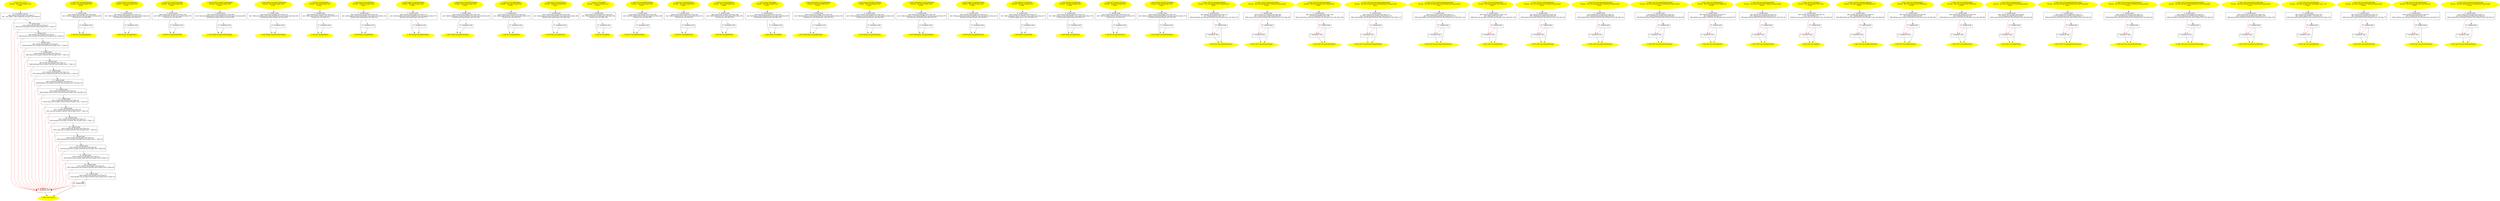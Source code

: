 /* @generated */
digraph cfg {
"com.stn.pojo.User.<init>().43927726799d62cf5cb93bd0c28725e6_1" [label="1: Start User.<init>()\nFormals:  this:com.stn.pojo.User*\nLocals:  \n  " color=yellow style=filled]
	

	 "com.stn.pojo.User.<init>().43927726799d62cf5cb93bd0c28725e6_1" -> "com.stn.pojo.User.<init>().43927726799d62cf5cb93bd0c28725e6_4" ;
"com.stn.pojo.User.<init>().43927726799d62cf5cb93bd0c28725e6_2" [label="2: Exit User.<init>() \n  " color=yellow style=filled]
	

"com.stn.pojo.User.<init>().43927726799d62cf5cb93bd0c28725e6_3" [label="3:  exceptions sink \n  " shape="box"]
	

	 "com.stn.pojo.User.<init>().43927726799d62cf5cb93bd0c28725e6_3" -> "com.stn.pojo.User.<init>().43927726799d62cf5cb93bd0c28725e6_2" ;
"com.stn.pojo.User.<init>().43927726799d62cf5cb93bd0c28725e6_4" [label="4:  Call Object.<init>() \n   n$0=*&this:com.stn.pojo.User* [line 5]\n  n$1=_fun_Object.<init>()(n$0:com.stn.pojo.User*) [line 5]\n " shape="box"]
	

	 "com.stn.pojo.User.<init>().43927726799d62cf5cb93bd0c28725e6_4" -> "com.stn.pojo.User.<init>().43927726799d62cf5cb93bd0c28725e6_5" ;
	 "com.stn.pojo.User.<init>().43927726799d62cf5cb93bd0c28725e6_4" -> "com.stn.pojo.User.<init>().43927726799d62cf5cb93bd0c28725e6_3" [color="red" ];
"com.stn.pojo.User.<init>().43927726799d62cf5cb93bd0c28725e6_5" [label="5:  method_body \n   n$2=*&this:com.stn.pojo.User* [line 7]\n  *n$2.id:com.stn.pojo.User(root com.stn.pojo.User)=-1 [line 7]\n " shape="box"]
	

	 "com.stn.pojo.User.<init>().43927726799d62cf5cb93bd0c28725e6_5" -> "com.stn.pojo.User.<init>().43927726799d62cf5cb93bd0c28725e6_6" ;
	 "com.stn.pojo.User.<init>().43927726799d62cf5cb93bd0c28725e6_5" -> "com.stn.pojo.User.<init>().43927726799d62cf5cb93bd0c28725e6_3" [color="red" ];
"com.stn.pojo.User.<init>().43927726799d62cf5cb93bd0c28725e6_6" [label="6:  method_body \n   n$3=*&this:com.stn.pojo.User* [line 8]\n  *n$3.userClass:com.stn.pojo.User(root com.stn.pojo.User)=0 [line 8]\n " shape="box"]
	

	 "com.stn.pojo.User.<init>().43927726799d62cf5cb93bd0c28725e6_6" -> "com.stn.pojo.User.<init>().43927726799d62cf5cb93bd0c28725e6_7" ;
	 "com.stn.pojo.User.<init>().43927726799d62cf5cb93bd0c28725e6_6" -> "com.stn.pojo.User.<init>().43927726799d62cf5cb93bd0c28725e6_3" [color="red" ];
"com.stn.pojo.User.<init>().43927726799d62cf5cb93bd0c28725e6_7" [label="7:  method_body \n   n$4=*&this:com.stn.pojo.User* [line 9]\n  *n$4.userName:com.stn.pojo.User(root com.stn.pojo.User)=\"\" [line 9]\n " shape="box"]
	

	 "com.stn.pojo.User.<init>().43927726799d62cf5cb93bd0c28725e6_7" -> "com.stn.pojo.User.<init>().43927726799d62cf5cb93bd0c28725e6_8" ;
	 "com.stn.pojo.User.<init>().43927726799d62cf5cb93bd0c28725e6_7" -> "com.stn.pojo.User.<init>().43927726799d62cf5cb93bd0c28725e6_3" [color="red" ];
"com.stn.pojo.User.<init>().43927726799d62cf5cb93bd0c28725e6_8" [label="8:  method_body \n   n$5=*&this:com.stn.pojo.User* [line 10]\n  *n$5.email:com.stn.pojo.User(root com.stn.pojo.User)=\"\" [line 10]\n " shape="box"]
	

	 "com.stn.pojo.User.<init>().43927726799d62cf5cb93bd0c28725e6_8" -> "com.stn.pojo.User.<init>().43927726799d62cf5cb93bd0c28725e6_9" ;
	 "com.stn.pojo.User.<init>().43927726799d62cf5cb93bd0c28725e6_8" -> "com.stn.pojo.User.<init>().43927726799d62cf5cb93bd0c28725e6_3" [color="red" ];
"com.stn.pojo.User.<init>().43927726799d62cf5cb93bd0c28725e6_9" [label="9:  method_body \n   n$6=*&this:com.stn.pojo.User* [line 11]\n  *n$6.firstName:com.stn.pojo.User(root com.stn.pojo.User)=\"\" [line 11]\n " shape="box"]
	

	 "com.stn.pojo.User.<init>().43927726799d62cf5cb93bd0c28725e6_9" -> "com.stn.pojo.User.<init>().43927726799d62cf5cb93bd0c28725e6_10" ;
	 "com.stn.pojo.User.<init>().43927726799d62cf5cb93bd0c28725e6_9" -> "com.stn.pojo.User.<init>().43927726799d62cf5cb93bd0c28725e6_3" [color="red" ];
"com.stn.pojo.User.<init>().43927726799d62cf5cb93bd0c28725e6_10" [label="10:  method_body \n   n$7=*&this:com.stn.pojo.User* [line 12]\n  *n$7.lastName:com.stn.pojo.User(root com.stn.pojo.User)=\"\" [line 12]\n " shape="box"]
	

	 "com.stn.pojo.User.<init>().43927726799d62cf5cb93bd0c28725e6_10" -> "com.stn.pojo.User.<init>().43927726799d62cf5cb93bd0c28725e6_11" ;
	 "com.stn.pojo.User.<init>().43927726799d62cf5cb93bd0c28725e6_10" -> "com.stn.pojo.User.<init>().43927726799d62cf5cb93bd0c28725e6_3" [color="red" ];
"com.stn.pojo.User.<init>().43927726799d62cf5cb93bd0c28725e6_11" [label="11:  method_body \n   n$8=*&this:com.stn.pojo.User* [line 13]\n  *n$8.joinDate:com.stn.pojo.User(root com.stn.pojo.User)=null [line 13]\n " shape="box"]
	

	 "com.stn.pojo.User.<init>().43927726799d62cf5cb93bd0c28725e6_11" -> "com.stn.pojo.User.<init>().43927726799d62cf5cb93bd0c28725e6_12" ;
	 "com.stn.pojo.User.<init>().43927726799d62cf5cb93bd0c28725e6_11" -> "com.stn.pojo.User.<init>().43927726799d62cf5cb93bd0c28725e6_3" [color="red" ];
"com.stn.pojo.User.<init>().43927726799d62cf5cb93bd0c28725e6_12" [label="12:  method_body \n   n$9=*&this:com.stn.pojo.User* [line 14]\n  *n$9.lastSeen:com.stn.pojo.User(root com.stn.pojo.User)=null [line 14]\n " shape="box"]
	

	 "com.stn.pojo.User.<init>().43927726799d62cf5cb93bd0c28725e6_12" -> "com.stn.pojo.User.<init>().43927726799d62cf5cb93bd0c28725e6_13" ;
	 "com.stn.pojo.User.<init>().43927726799d62cf5cb93bd0c28725e6_12" -> "com.stn.pojo.User.<init>().43927726799d62cf5cb93bd0c28725e6_3" [color="red" ];
"com.stn.pojo.User.<init>().43927726799d62cf5cb93bd0c28725e6_13" [label="13:  method_body \n   n$10=*&this:com.stn.pojo.User* [line 15]\n  *n$10.avatar:com.stn.pojo.User(root com.stn.pojo.User)=\"\" [line 15]\n " shape="box"]
	

	 "com.stn.pojo.User.<init>().43927726799d62cf5cb93bd0c28725e6_13" -> "com.stn.pojo.User.<init>().43927726799d62cf5cb93bd0c28725e6_14" ;
	 "com.stn.pojo.User.<init>().43927726799d62cf5cb93bd0c28725e6_13" -> "com.stn.pojo.User.<init>().43927726799d62cf5cb93bd0c28725e6_3" [color="red" ];
"com.stn.pojo.User.<init>().43927726799d62cf5cb93bd0c28725e6_14" [label="14:  method_body \n   n$11=*&this:com.stn.pojo.User* [line 16]\n  *n$11.ip:com.stn.pojo.User(root com.stn.pojo.User)=\"\" [line 16]\n " shape="box"]
	

	 "com.stn.pojo.User.<init>().43927726799d62cf5cb93bd0c28725e6_14" -> "com.stn.pojo.User.<init>().43927726799d62cf5cb93bd0c28725e6_15" ;
	 "com.stn.pojo.User.<init>().43927726799d62cf5cb93bd0c28725e6_14" -> "com.stn.pojo.User.<init>().43927726799d62cf5cb93bd0c28725e6_3" [color="red" ];
"com.stn.pojo.User.<init>().43927726799d62cf5cb93bd0c28725e6_15" [label="15:  method_body \n   n$12=*&this:com.stn.pojo.User* [line 17]\n  *n$12.grupa:com.stn.pojo.User(root com.stn.pojo.User)=\"\" [line 17]\n " shape="box"]
	

	 "com.stn.pojo.User.<init>().43927726799d62cf5cb93bd0c28725e6_15" -> "com.stn.pojo.User.<init>().43927726799d62cf5cb93bd0c28725e6_16" ;
	 "com.stn.pojo.User.<init>().43927726799d62cf5cb93bd0c28725e6_15" -> "com.stn.pojo.User.<init>().43927726799d62cf5cb93bd0c28725e6_3" [color="red" ];
"com.stn.pojo.User.<init>().43927726799d62cf5cb93bd0c28725e6_16" [label="16:  method_body \n   n$13=*&this:com.stn.pojo.User* [line 18]\n  *n$13.serie:com.stn.pojo.User(root com.stn.pojo.User)=\"\" [line 18]\n " shape="box"]
	

	 "com.stn.pojo.User.<init>().43927726799d62cf5cb93bd0c28725e6_16" -> "com.stn.pojo.User.<init>().43927726799d62cf5cb93bd0c28725e6_17" ;
	 "com.stn.pojo.User.<init>().43927726799d62cf5cb93bd0c28725e6_16" -> "com.stn.pojo.User.<init>().43927726799d62cf5cb93bd0c28725e6_3" [color="red" ];
"com.stn.pojo.User.<init>().43927726799d62cf5cb93bd0c28725e6_17" [label="17:  method_body \n   n$14=*&this:com.stn.pojo.User* [line 19]\n  *n$14.facultate:com.stn.pojo.User(root com.stn.pojo.User)=\"\" [line 19]\n " shape="box"]
	

	 "com.stn.pojo.User.<init>().43927726799d62cf5cb93bd0c28725e6_17" -> "com.stn.pojo.User.<init>().43927726799d62cf5cb93bd0c28725e6_18" ;
	 "com.stn.pojo.User.<init>().43927726799d62cf5cb93bd0c28725e6_17" -> "com.stn.pojo.User.<init>().43927726799d62cf5cb93bd0c28725e6_3" [color="red" ];
"com.stn.pojo.User.<init>().43927726799d62cf5cb93bd0c28725e6_18" [label="18:  method_body \n   n$15=*&this:com.stn.pojo.User* [line 20]\n  *n$15.idGrupa:com.stn.pojo.User(root com.stn.pojo.User)=0 [line 20]\n " shape="box"]
	

	 "com.stn.pojo.User.<init>().43927726799d62cf5cb93bd0c28725e6_18" -> "com.stn.pojo.User.<init>().43927726799d62cf5cb93bd0c28725e6_19" ;
	 "com.stn.pojo.User.<init>().43927726799d62cf5cb93bd0c28725e6_18" -> "com.stn.pojo.User.<init>().43927726799d62cf5cb93bd0c28725e6_3" [color="red" ];
"com.stn.pojo.User.<init>().43927726799d62cf5cb93bd0c28725e6_19" [label="19:  method_body \n   n$16=*&this:com.stn.pojo.User* [line 21]\n  *n$16.idSerie:com.stn.pojo.User(root com.stn.pojo.User)=0 [line 21]\n " shape="box"]
	

	 "com.stn.pojo.User.<init>().43927726799d62cf5cb93bd0c28725e6_19" -> "com.stn.pojo.User.<init>().43927726799d62cf5cb93bd0c28725e6_20" ;
	 "com.stn.pojo.User.<init>().43927726799d62cf5cb93bd0c28725e6_19" -> "com.stn.pojo.User.<init>().43927726799d62cf5cb93bd0c28725e6_3" [color="red" ];
"com.stn.pojo.User.<init>().43927726799d62cf5cb93bd0c28725e6_20" [label="20:  method_body \n   n$17=*&this:com.stn.pojo.User* [line 22]\n  *n$17.idFacultate:com.stn.pojo.User(root com.stn.pojo.User)=0 [line 22]\n " shape="box"]
	

	 "com.stn.pojo.User.<init>().43927726799d62cf5cb93bd0c28725e6_20" -> "com.stn.pojo.User.<init>().43927726799d62cf5cb93bd0c28725e6_21" ;
	 "com.stn.pojo.User.<init>().43927726799d62cf5cb93bd0c28725e6_20" -> "com.stn.pojo.User.<init>().43927726799d62cf5cb93bd0c28725e6_3" [color="red" ];
"com.stn.pojo.User.<init>().43927726799d62cf5cb93bd0c28725e6_21" [label="21:  method_body \n   n$18=*&this:com.stn.pojo.User* [line 23]\n  *n$18.gender:com.stn.pojo.User(root com.stn.pojo.User)=0 [line 23]\n " shape="box"]
	

	 "com.stn.pojo.User.<init>().43927726799d62cf5cb93bd0c28725e6_21" -> "com.stn.pojo.User.<init>().43927726799d62cf5cb93bd0c28725e6_22" ;
	 "com.stn.pojo.User.<init>().43927726799d62cf5cb93bd0c28725e6_21" -> "com.stn.pojo.User.<init>().43927726799d62cf5cb93bd0c28725e6_3" [color="red" ];
"com.stn.pojo.User.<init>().43927726799d62cf5cb93bd0c28725e6_22" [label="22:  method_body \n  " shape="box"]
	

	 "com.stn.pojo.User.<init>().43927726799d62cf5cb93bd0c28725e6_22" -> "com.stn.pojo.User.<init>().43927726799d62cf5cb93bd0c28725e6_2" ;
	 "com.stn.pojo.User.<init>().43927726799d62cf5cb93bd0c28725e6_22" -> "com.stn.pojo.User.<init>().43927726799d62cf5cb93bd0c28725e6_3" [color="red" ];
"com.stn.pojo.User.getAnonymity():int.a4a8f8a8499dc000086b4da756c6b5ba_1" [label="1: Start int User.getAnonymity()\nFormals:  this:com.stn.pojo.User*\nLocals:  \n  " color=yellow style=filled]
	

	 "com.stn.pojo.User.getAnonymity():int.a4a8f8a8499dc000086b4da756c6b5ba_1" -> "com.stn.pojo.User.getAnonymity():int.a4a8f8a8499dc000086b4da756c6b5ba_4" ;
"com.stn.pojo.User.getAnonymity():int.a4a8f8a8499dc000086b4da756c6b5ba_2" [label="2: Exit int User.getAnonymity() \n  " color=yellow style=filled]
	

"com.stn.pojo.User.getAnonymity():int.a4a8f8a8499dc000086b4da756c6b5ba_3" [label="3:  exceptions sink \n  " shape="box"]
	

	 "com.stn.pojo.User.getAnonymity():int.a4a8f8a8499dc000086b4da756c6b5ba_3" -> "com.stn.pojo.User.getAnonymity():int.a4a8f8a8499dc000086b4da756c6b5ba_2" ;
"com.stn.pojo.User.getAnonymity():int.a4a8f8a8499dc000086b4da756c6b5ba_4" [label="4:  method_body \n   n$0=*&this:com.stn.pojo.User* [line 209]\n  n$1=*n$0.anonymity:int(root com.stn.pojo.User) [line 209]\n  *&return:int=n$1 [line 209]\n " shape="box"]
	

	 "com.stn.pojo.User.getAnonymity():int.a4a8f8a8499dc000086b4da756c6b5ba_4" -> "com.stn.pojo.User.getAnonymity():int.a4a8f8a8499dc000086b4da756c6b5ba_2" ;
	 "com.stn.pojo.User.getAnonymity():int.a4a8f8a8499dc000086b4da756c6b5ba_4" -> "com.stn.pojo.User.getAnonymity():int.a4a8f8a8499dc000086b4da756c6b5ba_3" [color="red" ];
"com.stn.pojo.User.getAvatar():java.lang.String.ca07374c3546df38f5ce74591b6df25a_1" [label="1: Start String User.getAvatar()\nFormals:  this:com.stn.pojo.User*\nLocals:  \n  " color=yellow style=filled]
	

	 "com.stn.pojo.User.getAvatar():java.lang.String.ca07374c3546df38f5ce74591b6df25a_1" -> "com.stn.pojo.User.getAvatar():java.lang.String.ca07374c3546df38f5ce74591b6df25a_4" ;
"com.stn.pojo.User.getAvatar():java.lang.String.ca07374c3546df38f5ce74591b6df25a_2" [label="2: Exit String User.getAvatar() \n  " color=yellow style=filled]
	

"com.stn.pojo.User.getAvatar():java.lang.String.ca07374c3546df38f5ce74591b6df25a_3" [label="3:  exceptions sink \n  " shape="box"]
	

	 "com.stn.pojo.User.getAvatar():java.lang.String.ca07374c3546df38f5ce74591b6df25a_3" -> "com.stn.pojo.User.getAvatar():java.lang.String.ca07374c3546df38f5ce74591b6df25a_2" ;
"com.stn.pojo.User.getAvatar():java.lang.String.ca07374c3546df38f5ce74591b6df25a_4" [label="4:  method_body \n   n$0=*&this:com.stn.pojo.User* [line 161]\n  n$1=*n$0.avatar:java.lang.String*(root com.stn.pojo.User) [line 161]\n  *&return:java.lang.String*=n$1 [line 161]\n " shape="box"]
	

	 "com.stn.pojo.User.getAvatar():java.lang.String.ca07374c3546df38f5ce74591b6df25a_4" -> "com.stn.pojo.User.getAvatar():java.lang.String.ca07374c3546df38f5ce74591b6df25a_2" ;
	 "com.stn.pojo.User.getAvatar():java.lang.String.ca07374c3546df38f5ce74591b6df25a_4" -> "com.stn.pojo.User.getAvatar():java.lang.String.ca07374c3546df38f5ce74591b6df25a_3" [color="red" ];
"com.stn.pojo.User.getCountryId():int.a77813b58f84cbe27bbd3ded83d00ec0_1" [label="1: Start int User.getCountryId()\nFormals:  this:com.stn.pojo.User*\nLocals:  \n  " color=yellow style=filled]
	

	 "com.stn.pojo.User.getCountryId():int.a77813b58f84cbe27bbd3ded83d00ec0_1" -> "com.stn.pojo.User.getCountryId():int.a77813b58f84cbe27bbd3ded83d00ec0_4" ;
"com.stn.pojo.User.getCountryId():int.a77813b58f84cbe27bbd3ded83d00ec0_2" [label="2: Exit int User.getCountryId() \n  " color=yellow style=filled]
	

"com.stn.pojo.User.getCountryId():int.a77813b58f84cbe27bbd3ded83d00ec0_3" [label="3:  exceptions sink \n  " shape="box"]
	

	 "com.stn.pojo.User.getCountryId():int.a77813b58f84cbe27bbd3ded83d00ec0_3" -> "com.stn.pojo.User.getCountryId():int.a77813b58f84cbe27bbd3ded83d00ec0_2" ;
"com.stn.pojo.User.getCountryId():int.a77813b58f84cbe27bbd3ded83d00ec0_4" [label="4:  method_body \n   n$0=*&this:com.stn.pojo.User* [line 197]\n  n$1=*n$0.countryId:int(root com.stn.pojo.User) [line 197]\n  *&return:int=n$1 [line 197]\n " shape="box"]
	

	 "com.stn.pojo.User.getCountryId():int.a77813b58f84cbe27bbd3ded83d00ec0_4" -> "com.stn.pojo.User.getCountryId():int.a77813b58f84cbe27bbd3ded83d00ec0_2" ;
	 "com.stn.pojo.User.getCountryId():int.a77813b58f84cbe27bbd3ded83d00ec0_4" -> "com.stn.pojo.User.getCountryId():int.a77813b58f84cbe27bbd3ded83d00ec0_3" [color="red" ];
"com.stn.pojo.User.getCountryImage():java.lang.String.4212f027d7907b2d8fa256e6dea9dedb_1" [label="1: Start String User.getCountryImage()\nFormals:  this:com.stn.pojo.User*\nLocals:  \n  " color=yellow style=filled]
	

	 "com.stn.pojo.User.getCountryImage():java.lang.String.4212f027d7907b2d8fa256e6dea9dedb_1" -> "com.stn.pojo.User.getCountryImage():java.lang.String.4212f027d7907b2d8fa256e6dea9dedb_4" ;
"com.stn.pojo.User.getCountryImage():java.lang.String.4212f027d7907b2d8fa256e6dea9dedb_2" [label="2: Exit String User.getCountryImage() \n  " color=yellow style=filled]
	

"com.stn.pojo.User.getCountryImage():java.lang.String.4212f027d7907b2d8fa256e6dea9dedb_3" [label="3:  exceptions sink \n  " shape="box"]
	

	 "com.stn.pojo.User.getCountryImage():java.lang.String.4212f027d7907b2d8fa256e6dea9dedb_3" -> "com.stn.pojo.User.getCountryImage():java.lang.String.4212f027d7907b2d8fa256e6dea9dedb_2" ;
"com.stn.pojo.User.getCountryImage():java.lang.String.4212f027d7907b2d8fa256e6dea9dedb_4" [label="4:  method_body \n   n$0=*&this:com.stn.pojo.User* [line 205]\n  n$1=*n$0.countryImage:java.lang.String*(root com.stn.pojo.User) [line 205]\n  *&return:java.lang.String*=n$1 [line 205]\n " shape="box"]
	

	 "com.stn.pojo.User.getCountryImage():java.lang.String.4212f027d7907b2d8fa256e6dea9dedb_4" -> "com.stn.pojo.User.getCountryImage():java.lang.String.4212f027d7907b2d8fa256e6dea9dedb_2" ;
	 "com.stn.pojo.User.getCountryImage():java.lang.String.4212f027d7907b2d8fa256e6dea9dedb_4" -> "com.stn.pojo.User.getCountryImage():java.lang.String.4212f027d7907b2d8fa256e6dea9dedb_3" [color="red" ];
"com.stn.pojo.User.getCountryName():java.lang.String.b320ff83125ef20bc3bdf3e57509775a_1" [label="1: Start String User.getCountryName()\nFormals:  this:com.stn.pojo.User*\nLocals:  \n  " color=yellow style=filled]
	

	 "com.stn.pojo.User.getCountryName():java.lang.String.b320ff83125ef20bc3bdf3e57509775a_1" -> "com.stn.pojo.User.getCountryName():java.lang.String.b320ff83125ef20bc3bdf3e57509775a_4" ;
"com.stn.pojo.User.getCountryName():java.lang.String.b320ff83125ef20bc3bdf3e57509775a_2" [label="2: Exit String User.getCountryName() \n  " color=yellow style=filled]
	

"com.stn.pojo.User.getCountryName():java.lang.String.b320ff83125ef20bc3bdf3e57509775a_3" [label="3:  exceptions sink \n  " shape="box"]
	

	 "com.stn.pojo.User.getCountryName():java.lang.String.b320ff83125ef20bc3bdf3e57509775a_3" -> "com.stn.pojo.User.getCountryName():java.lang.String.b320ff83125ef20bc3bdf3e57509775a_2" ;
"com.stn.pojo.User.getCountryName():java.lang.String.b320ff83125ef20bc3bdf3e57509775a_4" [label="4:  method_body \n   n$0=*&this:com.stn.pojo.User* [line 201]\n  n$1=*n$0.countryName:java.lang.String*(root com.stn.pojo.User) [line 201]\n  *&return:java.lang.String*=n$1 [line 201]\n " shape="box"]
	

	 "com.stn.pojo.User.getCountryName():java.lang.String.b320ff83125ef20bc3bdf3e57509775a_4" -> "com.stn.pojo.User.getCountryName():java.lang.String.b320ff83125ef20bc3bdf3e57509775a_2" ;
	 "com.stn.pojo.User.getCountryName():java.lang.String.b320ff83125ef20bc3bdf3e57509775a_4" -> "com.stn.pojo.User.getCountryName():java.lang.String.b320ff83125ef20bc3bdf3e57509775a_3" [color="red" ];
"com.stn.pojo.User.getDonor():int.df331e281540d3387477446c10c1c71c_1" [label="1: Start int User.getDonor()\nFormals:  this:com.stn.pojo.User*\nLocals:  \n  " color=yellow style=filled]
	

	 "com.stn.pojo.User.getDonor():int.df331e281540d3387477446c10c1c71c_1" -> "com.stn.pojo.User.getDonor():int.df331e281540d3387477446c10c1c71c_4" ;
"com.stn.pojo.User.getDonor():int.df331e281540d3387477446c10c1c71c_2" [label="2: Exit int User.getDonor() \n  " color=yellow style=filled]
	

"com.stn.pojo.User.getDonor():int.df331e281540d3387477446c10c1c71c_3" [label="3:  exceptions sink \n  " shape="box"]
	

	 "com.stn.pojo.User.getDonor():int.df331e281540d3387477446c10c1c71c_3" -> "com.stn.pojo.User.getDonor():int.df331e281540d3387477446c10c1c71c_2" ;
"com.stn.pojo.User.getDonor():int.df331e281540d3387477446c10c1c71c_4" [label="4:  method_body \n   n$0=*&this:com.stn.pojo.User* [line 213]\n  n$1=*n$0.donor:int(root com.stn.pojo.User) [line 213]\n  *&return:int=n$1 [line 213]\n " shape="box"]
	

	 "com.stn.pojo.User.getDonor():int.df331e281540d3387477446c10c1c71c_4" -> "com.stn.pojo.User.getDonor():int.df331e281540d3387477446c10c1c71c_2" ;
	 "com.stn.pojo.User.getDonor():int.df331e281540d3387477446c10c1c71c_4" -> "com.stn.pojo.User.getDonor():int.df331e281540d3387477446c10c1c71c_3" [color="red" ];
"com.stn.pojo.User.getEmail():java.lang.String.6581412b957ee39c1622c96d748c6a74_1" [label="1: Start String User.getEmail()\nFormals:  this:com.stn.pojo.User*\nLocals:  \n  " color=yellow style=filled]
	

	 "com.stn.pojo.User.getEmail():java.lang.String.6581412b957ee39c1622c96d748c6a74_1" -> "com.stn.pojo.User.getEmail():java.lang.String.6581412b957ee39c1622c96d748c6a74_4" ;
"com.stn.pojo.User.getEmail():java.lang.String.6581412b957ee39c1622c96d748c6a74_2" [label="2: Exit String User.getEmail() \n  " color=yellow style=filled]
	

"com.stn.pojo.User.getEmail():java.lang.String.6581412b957ee39c1622c96d748c6a74_3" [label="3:  exceptions sink \n  " shape="box"]
	

	 "com.stn.pojo.User.getEmail():java.lang.String.6581412b957ee39c1622c96d748c6a74_3" -> "com.stn.pojo.User.getEmail():java.lang.String.6581412b957ee39c1622c96d748c6a74_2" ;
"com.stn.pojo.User.getEmail():java.lang.String.6581412b957ee39c1622c96d748c6a74_4" [label="4:  method_body \n   n$0=*&this:com.stn.pojo.User* [line 141]\n  n$1=*n$0.email:java.lang.String*(root com.stn.pojo.User) [line 141]\n  *&return:java.lang.String*=n$1 [line 141]\n " shape="box"]
	

	 "com.stn.pojo.User.getEmail():java.lang.String.6581412b957ee39c1622c96d748c6a74_4" -> "com.stn.pojo.User.getEmail():java.lang.String.6581412b957ee39c1622c96d748c6a74_2" ;
	 "com.stn.pojo.User.getEmail():java.lang.String.6581412b957ee39c1622c96d748c6a74_4" -> "com.stn.pojo.User.getEmail():java.lang.String.6581412b957ee39c1622c96d748c6a74_3" [color="red" ];
"com.stn.pojo.User.getFacultate():java.lang.String.7751b3b77299a3a1c9055a95583a3280_1" [label="1: Start String User.getFacultate()\nFormals:  this:com.stn.pojo.User*\nLocals:  \n  " color=yellow style=filled]
	

	 "com.stn.pojo.User.getFacultate():java.lang.String.7751b3b77299a3a1c9055a95583a3280_1" -> "com.stn.pojo.User.getFacultate():java.lang.String.7751b3b77299a3a1c9055a95583a3280_4" ;
"com.stn.pojo.User.getFacultate():java.lang.String.7751b3b77299a3a1c9055a95583a3280_2" [label="2: Exit String User.getFacultate() \n  " color=yellow style=filled]
	

"com.stn.pojo.User.getFacultate():java.lang.String.7751b3b77299a3a1c9055a95583a3280_3" [label="3:  exceptions sink \n  " shape="box"]
	

	 "com.stn.pojo.User.getFacultate():java.lang.String.7751b3b77299a3a1c9055a95583a3280_3" -> "com.stn.pojo.User.getFacultate():java.lang.String.7751b3b77299a3a1c9055a95583a3280_2" ;
"com.stn.pojo.User.getFacultate():java.lang.String.7751b3b77299a3a1c9055a95583a3280_4" [label="4:  method_body \n   n$0=*&this:com.stn.pojo.User* [line 177]\n  n$1=*n$0.facultate:java.lang.String*(root com.stn.pojo.User) [line 177]\n  *&return:java.lang.String*=n$1 [line 177]\n " shape="box"]
	

	 "com.stn.pojo.User.getFacultate():java.lang.String.7751b3b77299a3a1c9055a95583a3280_4" -> "com.stn.pojo.User.getFacultate():java.lang.String.7751b3b77299a3a1c9055a95583a3280_2" ;
	 "com.stn.pojo.User.getFacultate():java.lang.String.7751b3b77299a3a1c9055a95583a3280_4" -> "com.stn.pojo.User.getFacultate():java.lang.String.7751b3b77299a3a1c9055a95583a3280_3" [color="red" ];
"com.stn.pojo.User.getFirstName():java.lang.String.337ff3a5a8da7cc32f6084ebef12fc4d_1" [label="1: Start String User.getFirstName()\nFormals:  this:com.stn.pojo.User*\nLocals:  \n  " color=yellow style=filled]
	

	 "com.stn.pojo.User.getFirstName():java.lang.String.337ff3a5a8da7cc32f6084ebef12fc4d_1" -> "com.stn.pojo.User.getFirstName():java.lang.String.337ff3a5a8da7cc32f6084ebef12fc4d_4" ;
"com.stn.pojo.User.getFirstName():java.lang.String.337ff3a5a8da7cc32f6084ebef12fc4d_2" [label="2: Exit String User.getFirstName() \n  " color=yellow style=filled]
	

"com.stn.pojo.User.getFirstName():java.lang.String.337ff3a5a8da7cc32f6084ebef12fc4d_3" [label="3:  exceptions sink \n  " shape="box"]
	

	 "com.stn.pojo.User.getFirstName():java.lang.String.337ff3a5a8da7cc32f6084ebef12fc4d_3" -> "com.stn.pojo.User.getFirstName():java.lang.String.337ff3a5a8da7cc32f6084ebef12fc4d_2" ;
"com.stn.pojo.User.getFirstName():java.lang.String.337ff3a5a8da7cc32f6084ebef12fc4d_4" [label="4:  method_body \n   n$0=*&this:com.stn.pojo.User* [line 145]\n  n$1=*n$0.firstName:java.lang.String*(root com.stn.pojo.User) [line 145]\n  *&return:java.lang.String*=n$1 [line 145]\n " shape="box"]
	

	 "com.stn.pojo.User.getFirstName():java.lang.String.337ff3a5a8da7cc32f6084ebef12fc4d_4" -> "com.stn.pojo.User.getFirstName():java.lang.String.337ff3a5a8da7cc32f6084ebef12fc4d_2" ;
	 "com.stn.pojo.User.getFirstName():java.lang.String.337ff3a5a8da7cc32f6084ebef12fc4d_4" -> "com.stn.pojo.User.getFirstName():java.lang.String.337ff3a5a8da7cc32f6084ebef12fc4d_3" [color="red" ];
"com.stn.pojo.User.getGender():int.9bb62c830329a8e8e7fb5a868d4818d5_1" [label="1: Start int User.getGender()\nFormals:  this:com.stn.pojo.User*\nLocals:  \n  " color=yellow style=filled]
	

	 "com.stn.pojo.User.getGender():int.9bb62c830329a8e8e7fb5a868d4818d5_1" -> "com.stn.pojo.User.getGender():int.9bb62c830329a8e8e7fb5a868d4818d5_4" ;
"com.stn.pojo.User.getGender():int.9bb62c830329a8e8e7fb5a868d4818d5_2" [label="2: Exit int User.getGender() \n  " color=yellow style=filled]
	

"com.stn.pojo.User.getGender():int.9bb62c830329a8e8e7fb5a868d4818d5_3" [label="3:  exceptions sink \n  " shape="box"]
	

	 "com.stn.pojo.User.getGender():int.9bb62c830329a8e8e7fb5a868d4818d5_3" -> "com.stn.pojo.User.getGender():int.9bb62c830329a8e8e7fb5a868d4818d5_2" ;
"com.stn.pojo.User.getGender():int.9bb62c830329a8e8e7fb5a868d4818d5_4" [label="4:  method_body \n   n$0=*&this:com.stn.pojo.User* [line 193]\n  n$1=*n$0.gender:int(root com.stn.pojo.User) [line 193]\n  *&return:int=n$1 [line 193]\n " shape="box"]
	

	 "com.stn.pojo.User.getGender():int.9bb62c830329a8e8e7fb5a868d4818d5_4" -> "com.stn.pojo.User.getGender():int.9bb62c830329a8e8e7fb5a868d4818d5_2" ;
	 "com.stn.pojo.User.getGender():int.9bb62c830329a8e8e7fb5a868d4818d5_4" -> "com.stn.pojo.User.getGender():int.9bb62c830329a8e8e7fb5a868d4818d5_3" [color="red" ];
"com.stn.pojo.User.getGrupa():java.lang.String.9fdb8720c05ec875dfed6b28e25718c2_1" [label="1: Start String User.getGrupa()\nFormals:  this:com.stn.pojo.User*\nLocals:  \n  " color=yellow style=filled]
	

	 "com.stn.pojo.User.getGrupa():java.lang.String.9fdb8720c05ec875dfed6b28e25718c2_1" -> "com.stn.pojo.User.getGrupa():java.lang.String.9fdb8720c05ec875dfed6b28e25718c2_4" ;
"com.stn.pojo.User.getGrupa():java.lang.String.9fdb8720c05ec875dfed6b28e25718c2_2" [label="2: Exit String User.getGrupa() \n  " color=yellow style=filled]
	

"com.stn.pojo.User.getGrupa():java.lang.String.9fdb8720c05ec875dfed6b28e25718c2_3" [label="3:  exceptions sink \n  " shape="box"]
	

	 "com.stn.pojo.User.getGrupa():java.lang.String.9fdb8720c05ec875dfed6b28e25718c2_3" -> "com.stn.pojo.User.getGrupa():java.lang.String.9fdb8720c05ec875dfed6b28e25718c2_2" ;
"com.stn.pojo.User.getGrupa():java.lang.String.9fdb8720c05ec875dfed6b28e25718c2_4" [label="4:  method_body \n   n$0=*&this:com.stn.pojo.User* [line 169]\n  n$1=*n$0.grupa:java.lang.String*(root com.stn.pojo.User) [line 169]\n  *&return:java.lang.String*=n$1 [line 169]\n " shape="box"]
	

	 "com.stn.pojo.User.getGrupa():java.lang.String.9fdb8720c05ec875dfed6b28e25718c2_4" -> "com.stn.pojo.User.getGrupa():java.lang.String.9fdb8720c05ec875dfed6b28e25718c2_2" ;
	 "com.stn.pojo.User.getGrupa():java.lang.String.9fdb8720c05ec875dfed6b28e25718c2_4" -> "com.stn.pojo.User.getGrupa():java.lang.String.9fdb8720c05ec875dfed6b28e25718c2_3" [color="red" ];
"com.stn.pojo.User.getId():int.1c2ffdfa28d7b2d3900230704621db25_1" [label="1: Start int User.getId()\nFormals:  this:com.stn.pojo.User*\nLocals:  \n  " color=yellow style=filled]
	

	 "com.stn.pojo.User.getId():int.1c2ffdfa28d7b2d3900230704621db25_1" -> "com.stn.pojo.User.getId():int.1c2ffdfa28d7b2d3900230704621db25_4" ;
"com.stn.pojo.User.getId():int.1c2ffdfa28d7b2d3900230704621db25_2" [label="2: Exit int User.getId() \n  " color=yellow style=filled]
	

"com.stn.pojo.User.getId():int.1c2ffdfa28d7b2d3900230704621db25_3" [label="3:  exceptions sink \n  " shape="box"]
	

	 "com.stn.pojo.User.getId():int.1c2ffdfa28d7b2d3900230704621db25_3" -> "com.stn.pojo.User.getId():int.1c2ffdfa28d7b2d3900230704621db25_2" ;
"com.stn.pojo.User.getId():int.1c2ffdfa28d7b2d3900230704621db25_4" [label="4:  method_body \n   n$0=*&this:com.stn.pojo.User* [line 129]\n  n$1=*n$0.id:int(root com.stn.pojo.User) [line 129]\n  *&return:int=n$1 [line 129]\n " shape="box"]
	

	 "com.stn.pojo.User.getId():int.1c2ffdfa28d7b2d3900230704621db25_4" -> "com.stn.pojo.User.getId():int.1c2ffdfa28d7b2d3900230704621db25_2" ;
	 "com.stn.pojo.User.getId():int.1c2ffdfa28d7b2d3900230704621db25_4" -> "com.stn.pojo.User.getId():int.1c2ffdfa28d7b2d3900230704621db25_3" [color="red" ];
"com.stn.pojo.User.getIdFacultate():int.3058e2a50de4cc89c2db4cc0696be895_1" [label="1: Start int User.getIdFacultate()\nFormals:  this:com.stn.pojo.User*\nLocals:  \n  " color=yellow style=filled]
	

	 "com.stn.pojo.User.getIdFacultate():int.3058e2a50de4cc89c2db4cc0696be895_1" -> "com.stn.pojo.User.getIdFacultate():int.3058e2a50de4cc89c2db4cc0696be895_4" ;
"com.stn.pojo.User.getIdFacultate():int.3058e2a50de4cc89c2db4cc0696be895_2" [label="2: Exit int User.getIdFacultate() \n  " color=yellow style=filled]
	

"com.stn.pojo.User.getIdFacultate():int.3058e2a50de4cc89c2db4cc0696be895_3" [label="3:  exceptions sink \n  " shape="box"]
	

	 "com.stn.pojo.User.getIdFacultate():int.3058e2a50de4cc89c2db4cc0696be895_3" -> "com.stn.pojo.User.getIdFacultate():int.3058e2a50de4cc89c2db4cc0696be895_2" ;
"com.stn.pojo.User.getIdFacultate():int.3058e2a50de4cc89c2db4cc0696be895_4" [label="4:  method_body \n   n$0=*&this:com.stn.pojo.User* [line 189]\n  n$1=*n$0.idFacultate:int(root com.stn.pojo.User) [line 189]\n  *&return:int=n$1 [line 189]\n " shape="box"]
	

	 "com.stn.pojo.User.getIdFacultate():int.3058e2a50de4cc89c2db4cc0696be895_4" -> "com.stn.pojo.User.getIdFacultate():int.3058e2a50de4cc89c2db4cc0696be895_2" ;
	 "com.stn.pojo.User.getIdFacultate():int.3058e2a50de4cc89c2db4cc0696be895_4" -> "com.stn.pojo.User.getIdFacultate():int.3058e2a50de4cc89c2db4cc0696be895_3" [color="red" ];
"com.stn.pojo.User.getIdGrupa():int.f2332a142cd8d8495c8fb99916b33c1a_1" [label="1: Start int User.getIdGrupa()\nFormals:  this:com.stn.pojo.User*\nLocals:  \n  " color=yellow style=filled]
	

	 "com.stn.pojo.User.getIdGrupa():int.f2332a142cd8d8495c8fb99916b33c1a_1" -> "com.stn.pojo.User.getIdGrupa():int.f2332a142cd8d8495c8fb99916b33c1a_4" ;
"com.stn.pojo.User.getIdGrupa():int.f2332a142cd8d8495c8fb99916b33c1a_2" [label="2: Exit int User.getIdGrupa() \n  " color=yellow style=filled]
	

"com.stn.pojo.User.getIdGrupa():int.f2332a142cd8d8495c8fb99916b33c1a_3" [label="3:  exceptions sink \n  " shape="box"]
	

	 "com.stn.pojo.User.getIdGrupa():int.f2332a142cd8d8495c8fb99916b33c1a_3" -> "com.stn.pojo.User.getIdGrupa():int.f2332a142cd8d8495c8fb99916b33c1a_2" ;
"com.stn.pojo.User.getIdGrupa():int.f2332a142cd8d8495c8fb99916b33c1a_4" [label="4:  method_body \n   n$0=*&this:com.stn.pojo.User* [line 181]\n  n$1=*n$0.idGrupa:int(root com.stn.pojo.User) [line 181]\n  *&return:int=n$1 [line 181]\n " shape="box"]
	

	 "com.stn.pojo.User.getIdGrupa():int.f2332a142cd8d8495c8fb99916b33c1a_4" -> "com.stn.pojo.User.getIdGrupa():int.f2332a142cd8d8495c8fb99916b33c1a_2" ;
	 "com.stn.pojo.User.getIdGrupa():int.f2332a142cd8d8495c8fb99916b33c1a_4" -> "com.stn.pojo.User.getIdGrupa():int.f2332a142cd8d8495c8fb99916b33c1a_3" [color="red" ];
"com.stn.pojo.User.getIdSerie():int.048242ee19899284010d89d4c35a3307_1" [label="1: Start int User.getIdSerie()\nFormals:  this:com.stn.pojo.User*\nLocals:  \n  " color=yellow style=filled]
	

	 "com.stn.pojo.User.getIdSerie():int.048242ee19899284010d89d4c35a3307_1" -> "com.stn.pojo.User.getIdSerie():int.048242ee19899284010d89d4c35a3307_4" ;
"com.stn.pojo.User.getIdSerie():int.048242ee19899284010d89d4c35a3307_2" [label="2: Exit int User.getIdSerie() \n  " color=yellow style=filled]
	

"com.stn.pojo.User.getIdSerie():int.048242ee19899284010d89d4c35a3307_3" [label="3:  exceptions sink \n  " shape="box"]
	

	 "com.stn.pojo.User.getIdSerie():int.048242ee19899284010d89d4c35a3307_3" -> "com.stn.pojo.User.getIdSerie():int.048242ee19899284010d89d4c35a3307_2" ;
"com.stn.pojo.User.getIdSerie():int.048242ee19899284010d89d4c35a3307_4" [label="4:  method_body \n   n$0=*&this:com.stn.pojo.User* [line 185]\n  n$1=*n$0.idSerie:int(root com.stn.pojo.User) [line 185]\n  *&return:int=n$1 [line 185]\n " shape="box"]
	

	 "com.stn.pojo.User.getIdSerie():int.048242ee19899284010d89d4c35a3307_4" -> "com.stn.pojo.User.getIdSerie():int.048242ee19899284010d89d4c35a3307_2" ;
	 "com.stn.pojo.User.getIdSerie():int.048242ee19899284010d89d4c35a3307_4" -> "com.stn.pojo.User.getIdSerie():int.048242ee19899284010d89d4c35a3307_3" [color="red" ];
"com.stn.pojo.User.getIp():java.lang.String.da114d971c22f8c8735f0988e7f7855f_1" [label="1: Start String User.getIp()\nFormals:  this:com.stn.pojo.User*\nLocals:  \n  " color=yellow style=filled]
	

	 "com.stn.pojo.User.getIp():java.lang.String.da114d971c22f8c8735f0988e7f7855f_1" -> "com.stn.pojo.User.getIp():java.lang.String.da114d971c22f8c8735f0988e7f7855f_4" ;
"com.stn.pojo.User.getIp():java.lang.String.da114d971c22f8c8735f0988e7f7855f_2" [label="2: Exit String User.getIp() \n  " color=yellow style=filled]
	

"com.stn.pojo.User.getIp():java.lang.String.da114d971c22f8c8735f0988e7f7855f_3" [label="3:  exceptions sink \n  " shape="box"]
	

	 "com.stn.pojo.User.getIp():java.lang.String.da114d971c22f8c8735f0988e7f7855f_3" -> "com.stn.pojo.User.getIp():java.lang.String.da114d971c22f8c8735f0988e7f7855f_2" ;
"com.stn.pojo.User.getIp():java.lang.String.da114d971c22f8c8735f0988e7f7855f_4" [label="4:  method_body \n   n$0=*&this:com.stn.pojo.User* [line 165]\n  n$1=*n$0.ip:java.lang.String*(root com.stn.pojo.User) [line 165]\n  *&return:java.lang.String*=n$1 [line 165]\n " shape="box"]
	

	 "com.stn.pojo.User.getIp():java.lang.String.da114d971c22f8c8735f0988e7f7855f_4" -> "com.stn.pojo.User.getIp():java.lang.String.da114d971c22f8c8735f0988e7f7855f_2" ;
	 "com.stn.pojo.User.getIp():java.lang.String.da114d971c22f8c8735f0988e7f7855f_4" -> "com.stn.pojo.User.getIp():java.lang.String.da114d971c22f8c8735f0988e7f7855f_3" [color="red" ];
"com.stn.pojo.User.getJoinDate():java.sql.Timestamp.6d4f88e087d449b5f32bc0b637d3102a_1" [label="1: Start Timestamp User.getJoinDate()\nFormals:  this:com.stn.pojo.User*\nLocals:  \n  " color=yellow style=filled]
	

	 "com.stn.pojo.User.getJoinDate():java.sql.Timestamp.6d4f88e087d449b5f32bc0b637d3102a_1" -> "com.stn.pojo.User.getJoinDate():java.sql.Timestamp.6d4f88e087d449b5f32bc0b637d3102a_4" ;
"com.stn.pojo.User.getJoinDate():java.sql.Timestamp.6d4f88e087d449b5f32bc0b637d3102a_2" [label="2: Exit Timestamp User.getJoinDate() \n  " color=yellow style=filled]
	

"com.stn.pojo.User.getJoinDate():java.sql.Timestamp.6d4f88e087d449b5f32bc0b637d3102a_3" [label="3:  exceptions sink \n  " shape="box"]
	

	 "com.stn.pojo.User.getJoinDate():java.sql.Timestamp.6d4f88e087d449b5f32bc0b637d3102a_3" -> "com.stn.pojo.User.getJoinDate():java.sql.Timestamp.6d4f88e087d449b5f32bc0b637d3102a_2" ;
"com.stn.pojo.User.getJoinDate():java.sql.Timestamp.6d4f88e087d449b5f32bc0b637d3102a_4" [label="4:  method_body \n   n$0=*&this:com.stn.pojo.User* [line 153]\n  n$1=*n$0.joinDate:java.sql.Timestamp*(root com.stn.pojo.User) [line 153]\n  *&return:java.sql.Timestamp*=n$1 [line 153]\n " shape="box"]
	

	 "com.stn.pojo.User.getJoinDate():java.sql.Timestamp.6d4f88e087d449b5f32bc0b637d3102a_4" -> "com.stn.pojo.User.getJoinDate():java.sql.Timestamp.6d4f88e087d449b5f32bc0b637d3102a_2" ;
	 "com.stn.pojo.User.getJoinDate():java.sql.Timestamp.6d4f88e087d449b5f32bc0b637d3102a_4" -> "com.stn.pojo.User.getJoinDate():java.sql.Timestamp.6d4f88e087d449b5f32bc0b637d3102a_3" [color="red" ];
"com.stn.pojo.User.getLastName():java.lang.String.c25643f89eaea4c3cd0ddf37942d0bce_1" [label="1: Start String User.getLastName()\nFormals:  this:com.stn.pojo.User*\nLocals:  \n  " color=yellow style=filled]
	

	 "com.stn.pojo.User.getLastName():java.lang.String.c25643f89eaea4c3cd0ddf37942d0bce_1" -> "com.stn.pojo.User.getLastName():java.lang.String.c25643f89eaea4c3cd0ddf37942d0bce_4" ;
"com.stn.pojo.User.getLastName():java.lang.String.c25643f89eaea4c3cd0ddf37942d0bce_2" [label="2: Exit String User.getLastName() \n  " color=yellow style=filled]
	

"com.stn.pojo.User.getLastName():java.lang.String.c25643f89eaea4c3cd0ddf37942d0bce_3" [label="3:  exceptions sink \n  " shape="box"]
	

	 "com.stn.pojo.User.getLastName():java.lang.String.c25643f89eaea4c3cd0ddf37942d0bce_3" -> "com.stn.pojo.User.getLastName():java.lang.String.c25643f89eaea4c3cd0ddf37942d0bce_2" ;
"com.stn.pojo.User.getLastName():java.lang.String.c25643f89eaea4c3cd0ddf37942d0bce_4" [label="4:  method_body \n   n$0=*&this:com.stn.pojo.User* [line 149]\n  n$1=*n$0.lastName:java.lang.String*(root com.stn.pojo.User) [line 149]\n  *&return:java.lang.String*=n$1 [line 149]\n " shape="box"]
	

	 "com.stn.pojo.User.getLastName():java.lang.String.c25643f89eaea4c3cd0ddf37942d0bce_4" -> "com.stn.pojo.User.getLastName():java.lang.String.c25643f89eaea4c3cd0ddf37942d0bce_2" ;
	 "com.stn.pojo.User.getLastName():java.lang.String.c25643f89eaea4c3cd0ddf37942d0bce_4" -> "com.stn.pojo.User.getLastName():java.lang.String.c25643f89eaea4c3cd0ddf37942d0bce_3" [color="red" ];
"com.stn.pojo.User.getLastSeen():java.sql.Timestamp.ef235d0ac6a2461dbcdd440b48ed281c_1" [label="1: Start Timestamp User.getLastSeen()\nFormals:  this:com.stn.pojo.User*\nLocals:  \n  " color=yellow style=filled]
	

	 "com.stn.pojo.User.getLastSeen():java.sql.Timestamp.ef235d0ac6a2461dbcdd440b48ed281c_1" -> "com.stn.pojo.User.getLastSeen():java.sql.Timestamp.ef235d0ac6a2461dbcdd440b48ed281c_4" ;
"com.stn.pojo.User.getLastSeen():java.sql.Timestamp.ef235d0ac6a2461dbcdd440b48ed281c_2" [label="2: Exit Timestamp User.getLastSeen() \n  " color=yellow style=filled]
	

"com.stn.pojo.User.getLastSeen():java.sql.Timestamp.ef235d0ac6a2461dbcdd440b48ed281c_3" [label="3:  exceptions sink \n  " shape="box"]
	

	 "com.stn.pojo.User.getLastSeen():java.sql.Timestamp.ef235d0ac6a2461dbcdd440b48ed281c_3" -> "com.stn.pojo.User.getLastSeen():java.sql.Timestamp.ef235d0ac6a2461dbcdd440b48ed281c_2" ;
"com.stn.pojo.User.getLastSeen():java.sql.Timestamp.ef235d0ac6a2461dbcdd440b48ed281c_4" [label="4:  method_body \n   n$0=*&this:com.stn.pojo.User* [line 157]\n  n$1=*n$0.lastSeen:java.sql.Timestamp*(root com.stn.pojo.User) [line 157]\n  *&return:java.sql.Timestamp*=n$1 [line 157]\n " shape="box"]
	

	 "com.stn.pojo.User.getLastSeen():java.sql.Timestamp.ef235d0ac6a2461dbcdd440b48ed281c_4" -> "com.stn.pojo.User.getLastSeen():java.sql.Timestamp.ef235d0ac6a2461dbcdd440b48ed281c_2" ;
	 "com.stn.pojo.User.getLastSeen():java.sql.Timestamp.ef235d0ac6a2461dbcdd440b48ed281c_4" -> "com.stn.pojo.User.getLastSeen():java.sql.Timestamp.ef235d0ac6a2461dbcdd440b48ed281c_3" [color="red" ];
"com.stn.pojo.User.getPassword():java.lang.String.4bbee23f99ab9474aca6bbc25dddc102_1" [label="1: Start String User.getPassword()\nFormals:  this:com.stn.pojo.User*\nLocals:  \n  " color=yellow style=filled]
	

	 "com.stn.pojo.User.getPassword():java.lang.String.4bbee23f99ab9474aca6bbc25dddc102_1" -> "com.stn.pojo.User.getPassword():java.lang.String.4bbee23f99ab9474aca6bbc25dddc102_4" ;
"com.stn.pojo.User.getPassword():java.lang.String.4bbee23f99ab9474aca6bbc25dddc102_2" [label="2: Exit String User.getPassword() \n  " color=yellow style=filled]
	

"com.stn.pojo.User.getPassword():java.lang.String.4bbee23f99ab9474aca6bbc25dddc102_3" [label="3:  exceptions sink \n  " shape="box"]
	

	 "com.stn.pojo.User.getPassword():java.lang.String.4bbee23f99ab9474aca6bbc25dddc102_3" -> "com.stn.pojo.User.getPassword():java.lang.String.4bbee23f99ab9474aca6bbc25dddc102_2" ;
"com.stn.pojo.User.getPassword():java.lang.String.4bbee23f99ab9474aca6bbc25dddc102_4" [label="4:  method_body \n   n$0=*&this:com.stn.pojo.User* [line 221]\n  n$1=*n$0.password:java.lang.String*(root com.stn.pojo.User) [line 221]\n  *&return:java.lang.String*=n$1 [line 221]\n " shape="box"]
	

	 "com.stn.pojo.User.getPassword():java.lang.String.4bbee23f99ab9474aca6bbc25dddc102_4" -> "com.stn.pojo.User.getPassword():java.lang.String.4bbee23f99ab9474aca6bbc25dddc102_2" ;
	 "com.stn.pojo.User.getPassword():java.lang.String.4bbee23f99ab9474aca6bbc25dddc102_4" -> "com.stn.pojo.User.getPassword():java.lang.String.4bbee23f99ab9474aca6bbc25dddc102_3" [color="red" ];
"com.stn.pojo.User.getSalt():byte[].5fb7b87a3390021f4a8b82efe36b04aa_1" [label="1: Start byte[] User.getSalt()\nFormals:  this:com.stn.pojo.User*\nLocals:  \n  " color=yellow style=filled]
	

	 "com.stn.pojo.User.getSalt():byte[].5fb7b87a3390021f4a8b82efe36b04aa_1" -> "com.stn.pojo.User.getSalt():byte[].5fb7b87a3390021f4a8b82efe36b04aa_4" ;
"com.stn.pojo.User.getSalt():byte[].5fb7b87a3390021f4a8b82efe36b04aa_2" [label="2: Exit byte[] User.getSalt() \n  " color=yellow style=filled]
	

"com.stn.pojo.User.getSalt():byte[].5fb7b87a3390021f4a8b82efe36b04aa_3" [label="3:  exceptions sink \n  " shape="box"]
	

	 "com.stn.pojo.User.getSalt():byte[].5fb7b87a3390021f4a8b82efe36b04aa_3" -> "com.stn.pojo.User.getSalt():byte[].5fb7b87a3390021f4a8b82efe36b04aa_2" ;
"com.stn.pojo.User.getSalt():byte[].5fb7b87a3390021f4a8b82efe36b04aa_4" [label="4:  method_body \n   n$0=*&this:com.stn.pojo.User* [line 217]\n  n$1=*n$0.salt:signed char[_*_](*)(root com.stn.pojo.User) [line 217]\n  *&return:signed char[_*_](*)=n$1 [line 217]\n " shape="box"]
	

	 "com.stn.pojo.User.getSalt():byte[].5fb7b87a3390021f4a8b82efe36b04aa_4" -> "com.stn.pojo.User.getSalt():byte[].5fb7b87a3390021f4a8b82efe36b04aa_2" ;
	 "com.stn.pojo.User.getSalt():byte[].5fb7b87a3390021f4a8b82efe36b04aa_4" -> "com.stn.pojo.User.getSalt():byte[].5fb7b87a3390021f4a8b82efe36b04aa_3" [color="red" ];
"com.stn.pojo.User.getSerie():java.lang.String.2c9b29886e60ee9118b025272209520a_1" [label="1: Start String User.getSerie()\nFormals:  this:com.stn.pojo.User*\nLocals:  \n  " color=yellow style=filled]
	

	 "com.stn.pojo.User.getSerie():java.lang.String.2c9b29886e60ee9118b025272209520a_1" -> "com.stn.pojo.User.getSerie():java.lang.String.2c9b29886e60ee9118b025272209520a_4" ;
"com.stn.pojo.User.getSerie():java.lang.String.2c9b29886e60ee9118b025272209520a_2" [label="2: Exit String User.getSerie() \n  " color=yellow style=filled]
	

"com.stn.pojo.User.getSerie():java.lang.String.2c9b29886e60ee9118b025272209520a_3" [label="3:  exceptions sink \n  " shape="box"]
	

	 "com.stn.pojo.User.getSerie():java.lang.String.2c9b29886e60ee9118b025272209520a_3" -> "com.stn.pojo.User.getSerie():java.lang.String.2c9b29886e60ee9118b025272209520a_2" ;
"com.stn.pojo.User.getSerie():java.lang.String.2c9b29886e60ee9118b025272209520a_4" [label="4:  method_body \n   n$0=*&this:com.stn.pojo.User* [line 173]\n  n$1=*n$0.serie:java.lang.String*(root com.stn.pojo.User) [line 173]\n  *&return:java.lang.String*=n$1 [line 173]\n " shape="box"]
	

	 "com.stn.pojo.User.getSerie():java.lang.String.2c9b29886e60ee9118b025272209520a_4" -> "com.stn.pojo.User.getSerie():java.lang.String.2c9b29886e60ee9118b025272209520a_2" ;
	 "com.stn.pojo.User.getSerie():java.lang.String.2c9b29886e60ee9118b025272209520a_4" -> "com.stn.pojo.User.getSerie():java.lang.String.2c9b29886e60ee9118b025272209520a_3" [color="red" ];
"com.stn.pojo.User.getUserClass():int.4965ca8b3499699c1c02713f088346ad_1" [label="1: Start int User.getUserClass()\nFormals:  this:com.stn.pojo.User*\nLocals:  \n  " color=yellow style=filled]
	

	 "com.stn.pojo.User.getUserClass():int.4965ca8b3499699c1c02713f088346ad_1" -> "com.stn.pojo.User.getUserClass():int.4965ca8b3499699c1c02713f088346ad_4" ;
"com.stn.pojo.User.getUserClass():int.4965ca8b3499699c1c02713f088346ad_2" [label="2: Exit int User.getUserClass() \n  " color=yellow style=filled]
	

"com.stn.pojo.User.getUserClass():int.4965ca8b3499699c1c02713f088346ad_3" [label="3:  exceptions sink \n  " shape="box"]
	

	 "com.stn.pojo.User.getUserClass():int.4965ca8b3499699c1c02713f088346ad_3" -> "com.stn.pojo.User.getUserClass():int.4965ca8b3499699c1c02713f088346ad_2" ;
"com.stn.pojo.User.getUserClass():int.4965ca8b3499699c1c02713f088346ad_4" [label="4:  method_body \n   n$0=*&this:com.stn.pojo.User* [line 133]\n  n$1=*n$0.userClass:int(root com.stn.pojo.User) [line 133]\n  *&return:int=n$1 [line 133]\n " shape="box"]
	

	 "com.stn.pojo.User.getUserClass():int.4965ca8b3499699c1c02713f088346ad_4" -> "com.stn.pojo.User.getUserClass():int.4965ca8b3499699c1c02713f088346ad_2" ;
	 "com.stn.pojo.User.getUserClass():int.4965ca8b3499699c1c02713f088346ad_4" -> "com.stn.pojo.User.getUserClass():int.4965ca8b3499699c1c02713f088346ad_3" [color="red" ];
"com.stn.pojo.User.getUserName():java.lang.String.8e2c0fa917741e4307c8d029a4cc02ae_1" [label="1: Start String User.getUserName()\nFormals:  this:com.stn.pojo.User*\nLocals:  \n  " color=yellow style=filled]
	

	 "com.stn.pojo.User.getUserName():java.lang.String.8e2c0fa917741e4307c8d029a4cc02ae_1" -> "com.stn.pojo.User.getUserName():java.lang.String.8e2c0fa917741e4307c8d029a4cc02ae_4" ;
"com.stn.pojo.User.getUserName():java.lang.String.8e2c0fa917741e4307c8d029a4cc02ae_2" [label="2: Exit String User.getUserName() \n  " color=yellow style=filled]
	

"com.stn.pojo.User.getUserName():java.lang.String.8e2c0fa917741e4307c8d029a4cc02ae_3" [label="3:  exceptions sink \n  " shape="box"]
	

	 "com.stn.pojo.User.getUserName():java.lang.String.8e2c0fa917741e4307c8d029a4cc02ae_3" -> "com.stn.pojo.User.getUserName():java.lang.String.8e2c0fa917741e4307c8d029a4cc02ae_2" ;
"com.stn.pojo.User.getUserName():java.lang.String.8e2c0fa917741e4307c8d029a4cc02ae_4" [label="4:  method_body \n   n$0=*&this:com.stn.pojo.User* [line 137]\n  n$1=*n$0.userName:java.lang.String*(root com.stn.pojo.User) [line 137]\n  *&return:java.lang.String*=n$1 [line 137]\n " shape="box"]
	

	 "com.stn.pojo.User.getUserName():java.lang.String.8e2c0fa917741e4307c8d029a4cc02ae_4" -> "com.stn.pojo.User.getUserName():java.lang.String.8e2c0fa917741e4307c8d029a4cc02ae_2" ;
	 "com.stn.pojo.User.getUserName():java.lang.String.8e2c0fa917741e4307c8d029a4cc02ae_4" -> "com.stn.pojo.User.getUserName():java.lang.String.8e2c0fa917741e4307c8d029a4cc02ae_3" [color="red" ];
"com.stn.pojo.User.setAnonymity(int):void.123c1ccfa6055189819f8d3592d09c5e_1" [label="1: Start void User.setAnonymity(int)\nFormals:  this:com.stn.pojo.User* anonymity:int\nLocals:  \n  " color=yellow style=filled]
	

	 "com.stn.pojo.User.setAnonymity(int):void.123c1ccfa6055189819f8d3592d09c5e_1" -> "com.stn.pojo.User.setAnonymity(int):void.123c1ccfa6055189819f8d3592d09c5e_4" ;
"com.stn.pojo.User.setAnonymity(int):void.123c1ccfa6055189819f8d3592d09c5e_2" [label="2: Exit void User.setAnonymity(int) \n  " color=yellow style=filled]
	

"com.stn.pojo.User.setAnonymity(int):void.123c1ccfa6055189819f8d3592d09c5e_3" [label="3:  exceptions sink \n  " shape="box"]
	

	 "com.stn.pojo.User.setAnonymity(int):void.123c1ccfa6055189819f8d3592d09c5e_3" -> "com.stn.pojo.User.setAnonymity(int):void.123c1ccfa6055189819f8d3592d09c5e_2" ;
"com.stn.pojo.User.setAnonymity(int):void.123c1ccfa6055189819f8d3592d09c5e_4" [label="4:  method_body \n   n$0=*&this:com.stn.pojo.User* [line 121]\n  n$1=*&anonymity:int [line 121]\n  *n$0.anonymity:com.stn.pojo.User(root com.stn.pojo.User)=n$1 [line 121]\n " shape="box"]
	

	 "com.stn.pojo.User.setAnonymity(int):void.123c1ccfa6055189819f8d3592d09c5e_4" -> "com.stn.pojo.User.setAnonymity(int):void.123c1ccfa6055189819f8d3592d09c5e_5" ;
	 "com.stn.pojo.User.setAnonymity(int):void.123c1ccfa6055189819f8d3592d09c5e_4" -> "com.stn.pojo.User.setAnonymity(int):void.123c1ccfa6055189819f8d3592d09c5e_3" [color="red" ];
"com.stn.pojo.User.setAnonymity(int):void.123c1ccfa6055189819f8d3592d09c5e_5" [label="5:  method_body \n  " shape="box"]
	

	 "com.stn.pojo.User.setAnonymity(int):void.123c1ccfa6055189819f8d3592d09c5e_5" -> "com.stn.pojo.User.setAnonymity(int):void.123c1ccfa6055189819f8d3592d09c5e_2" ;
	 "com.stn.pojo.User.setAnonymity(int):void.123c1ccfa6055189819f8d3592d09c5e_5" -> "com.stn.pojo.User.setAnonymity(int):void.123c1ccfa6055189819f8d3592d09c5e_3" [color="red" ];
"com.stn.pojo.User.setAvatar(java.lang.String):void.9e0c88fa0601bfe76a4f770def54f4a3_1" [label="1: Start void User.setAvatar(String)\nFormals:  this:com.stn.pojo.User* avatar:java.lang.String*\nLocals:  \n  " color=yellow style=filled]
	

	 "com.stn.pojo.User.setAvatar(java.lang.String):void.9e0c88fa0601bfe76a4f770def54f4a3_1" -> "com.stn.pojo.User.setAvatar(java.lang.String):void.9e0c88fa0601bfe76a4f770def54f4a3_4" ;
"com.stn.pojo.User.setAvatar(java.lang.String):void.9e0c88fa0601bfe76a4f770def54f4a3_2" [label="2: Exit void User.setAvatar(String) \n  " color=yellow style=filled]
	

"com.stn.pojo.User.setAvatar(java.lang.String):void.9e0c88fa0601bfe76a4f770def54f4a3_3" [label="3:  exceptions sink \n  " shape="box"]
	

	 "com.stn.pojo.User.setAvatar(java.lang.String):void.9e0c88fa0601bfe76a4f770def54f4a3_3" -> "com.stn.pojo.User.setAvatar(java.lang.String):void.9e0c88fa0601bfe76a4f770def54f4a3_2" ;
"com.stn.pojo.User.setAvatar(java.lang.String):void.9e0c88fa0601bfe76a4f770def54f4a3_4" [label="4:  method_body \n   n$0=*&this:com.stn.pojo.User* [line 65]\n  n$1=*&avatar:java.lang.String* [line 65]\n  *n$0.avatar:com.stn.pojo.User(root com.stn.pojo.User)=n$1 [line 65]\n " shape="box"]
	

	 "com.stn.pojo.User.setAvatar(java.lang.String):void.9e0c88fa0601bfe76a4f770def54f4a3_4" -> "com.stn.pojo.User.setAvatar(java.lang.String):void.9e0c88fa0601bfe76a4f770def54f4a3_5" ;
	 "com.stn.pojo.User.setAvatar(java.lang.String):void.9e0c88fa0601bfe76a4f770def54f4a3_4" -> "com.stn.pojo.User.setAvatar(java.lang.String):void.9e0c88fa0601bfe76a4f770def54f4a3_3" [color="red" ];
"com.stn.pojo.User.setAvatar(java.lang.String):void.9e0c88fa0601bfe76a4f770def54f4a3_5" [label="5:  method_body \n  " shape="box"]
	

	 "com.stn.pojo.User.setAvatar(java.lang.String):void.9e0c88fa0601bfe76a4f770def54f4a3_5" -> "com.stn.pojo.User.setAvatar(java.lang.String):void.9e0c88fa0601bfe76a4f770def54f4a3_2" ;
	 "com.stn.pojo.User.setAvatar(java.lang.String):void.9e0c88fa0601bfe76a4f770def54f4a3_5" -> "com.stn.pojo.User.setAvatar(java.lang.String):void.9e0c88fa0601bfe76a4f770def54f4a3_3" [color="red" ];
"com.stn.pojo.User.setCountryId(int):void.2589266bf092f2eb0f48abe3ca9175dc_1" [label="1: Start void User.setCountryId(int)\nFormals:  this:com.stn.pojo.User* countryId:int\nLocals:  \n  " color=yellow style=filled]
	

	 "com.stn.pojo.User.setCountryId(int):void.2589266bf092f2eb0f48abe3ca9175dc_1" -> "com.stn.pojo.User.setCountryId(int):void.2589266bf092f2eb0f48abe3ca9175dc_4" ;
"com.stn.pojo.User.setCountryId(int):void.2589266bf092f2eb0f48abe3ca9175dc_2" [label="2: Exit void User.setCountryId(int) \n  " color=yellow style=filled]
	

"com.stn.pojo.User.setCountryId(int):void.2589266bf092f2eb0f48abe3ca9175dc_3" [label="3:  exceptions sink \n  " shape="box"]
	

	 "com.stn.pojo.User.setCountryId(int):void.2589266bf092f2eb0f48abe3ca9175dc_3" -> "com.stn.pojo.User.setCountryId(int):void.2589266bf092f2eb0f48abe3ca9175dc_2" ;
"com.stn.pojo.User.setCountryId(int):void.2589266bf092f2eb0f48abe3ca9175dc_4" [label="4:  method_body \n   n$0=*&this:com.stn.pojo.User* [line 109]\n  n$1=*&countryId:int [line 109]\n  *n$0.countryId:com.stn.pojo.User(root com.stn.pojo.User)=n$1 [line 109]\n " shape="box"]
	

	 "com.stn.pojo.User.setCountryId(int):void.2589266bf092f2eb0f48abe3ca9175dc_4" -> "com.stn.pojo.User.setCountryId(int):void.2589266bf092f2eb0f48abe3ca9175dc_5" ;
	 "com.stn.pojo.User.setCountryId(int):void.2589266bf092f2eb0f48abe3ca9175dc_4" -> "com.stn.pojo.User.setCountryId(int):void.2589266bf092f2eb0f48abe3ca9175dc_3" [color="red" ];
"com.stn.pojo.User.setCountryId(int):void.2589266bf092f2eb0f48abe3ca9175dc_5" [label="5:  method_body \n  " shape="box"]
	

	 "com.stn.pojo.User.setCountryId(int):void.2589266bf092f2eb0f48abe3ca9175dc_5" -> "com.stn.pojo.User.setCountryId(int):void.2589266bf092f2eb0f48abe3ca9175dc_2" ;
	 "com.stn.pojo.User.setCountryId(int):void.2589266bf092f2eb0f48abe3ca9175dc_5" -> "com.stn.pojo.User.setCountryId(int):void.2589266bf092f2eb0f48abe3ca9175dc_3" [color="red" ];
"com.stn.pojo.User.setCountryImage(java.lang.String):void.172c34f3a038dc6a2b922db2fa3a1fc4_1" [label="1: Start void User.setCountryImage(String)\nFormals:  this:com.stn.pojo.User* countryImage:java.lang.String*\nLocals:  \n  " color=yellow style=filled]
	

	 "com.stn.pojo.User.setCountryImage(java.lang.String):void.172c34f3a038dc6a2b922db2fa3a1fc4_1" -> "com.stn.pojo.User.setCountryImage(java.lang.String):void.172c34f3a038dc6a2b922db2fa3a1fc4_4" ;
"com.stn.pojo.User.setCountryImage(java.lang.String):void.172c34f3a038dc6a2b922db2fa3a1fc4_2" [label="2: Exit void User.setCountryImage(String) \n  " color=yellow style=filled]
	

"com.stn.pojo.User.setCountryImage(java.lang.String):void.172c34f3a038dc6a2b922db2fa3a1fc4_3" [label="3:  exceptions sink \n  " shape="box"]
	

	 "com.stn.pojo.User.setCountryImage(java.lang.String):void.172c34f3a038dc6a2b922db2fa3a1fc4_3" -> "com.stn.pojo.User.setCountryImage(java.lang.String):void.172c34f3a038dc6a2b922db2fa3a1fc4_2" ;
"com.stn.pojo.User.setCountryImage(java.lang.String):void.172c34f3a038dc6a2b922db2fa3a1fc4_4" [label="4:  method_body \n   n$0=*&this:com.stn.pojo.User* [line 117]\n  n$1=*&countryImage:java.lang.String* [line 117]\n  *n$0.countryImage:com.stn.pojo.User(root com.stn.pojo.User)=n$1 [line 117]\n " shape="box"]
	

	 "com.stn.pojo.User.setCountryImage(java.lang.String):void.172c34f3a038dc6a2b922db2fa3a1fc4_4" -> "com.stn.pojo.User.setCountryImage(java.lang.String):void.172c34f3a038dc6a2b922db2fa3a1fc4_5" ;
	 "com.stn.pojo.User.setCountryImage(java.lang.String):void.172c34f3a038dc6a2b922db2fa3a1fc4_4" -> "com.stn.pojo.User.setCountryImage(java.lang.String):void.172c34f3a038dc6a2b922db2fa3a1fc4_3" [color="red" ];
"com.stn.pojo.User.setCountryImage(java.lang.String):void.172c34f3a038dc6a2b922db2fa3a1fc4_5" [label="5:  method_body \n  " shape="box"]
	

	 "com.stn.pojo.User.setCountryImage(java.lang.String):void.172c34f3a038dc6a2b922db2fa3a1fc4_5" -> "com.stn.pojo.User.setCountryImage(java.lang.String):void.172c34f3a038dc6a2b922db2fa3a1fc4_2" ;
	 "com.stn.pojo.User.setCountryImage(java.lang.String):void.172c34f3a038dc6a2b922db2fa3a1fc4_5" -> "com.stn.pojo.User.setCountryImage(java.lang.String):void.172c34f3a038dc6a2b922db2fa3a1fc4_3" [color="red" ];
"com.stn.pojo.User.setCountryName(java.lang.String):void.a3576bdceb56a1fdaf2be97c1245567f_1" [label="1: Start void User.setCountryName(String)\nFormals:  this:com.stn.pojo.User* countryName:java.lang.String*\nLocals:  \n  " color=yellow style=filled]
	

	 "com.stn.pojo.User.setCountryName(java.lang.String):void.a3576bdceb56a1fdaf2be97c1245567f_1" -> "com.stn.pojo.User.setCountryName(java.lang.String):void.a3576bdceb56a1fdaf2be97c1245567f_4" ;
"com.stn.pojo.User.setCountryName(java.lang.String):void.a3576bdceb56a1fdaf2be97c1245567f_2" [label="2: Exit void User.setCountryName(String) \n  " color=yellow style=filled]
	

"com.stn.pojo.User.setCountryName(java.lang.String):void.a3576bdceb56a1fdaf2be97c1245567f_3" [label="3:  exceptions sink \n  " shape="box"]
	

	 "com.stn.pojo.User.setCountryName(java.lang.String):void.a3576bdceb56a1fdaf2be97c1245567f_3" -> "com.stn.pojo.User.setCountryName(java.lang.String):void.a3576bdceb56a1fdaf2be97c1245567f_2" ;
"com.stn.pojo.User.setCountryName(java.lang.String):void.a3576bdceb56a1fdaf2be97c1245567f_4" [label="4:  method_body \n   n$0=*&this:com.stn.pojo.User* [line 113]\n  n$1=*&countryName:java.lang.String* [line 113]\n  *n$0.countryName:com.stn.pojo.User(root com.stn.pojo.User)=n$1 [line 113]\n " shape="box"]
	

	 "com.stn.pojo.User.setCountryName(java.lang.String):void.a3576bdceb56a1fdaf2be97c1245567f_4" -> "com.stn.pojo.User.setCountryName(java.lang.String):void.a3576bdceb56a1fdaf2be97c1245567f_5" ;
	 "com.stn.pojo.User.setCountryName(java.lang.String):void.a3576bdceb56a1fdaf2be97c1245567f_4" -> "com.stn.pojo.User.setCountryName(java.lang.String):void.a3576bdceb56a1fdaf2be97c1245567f_3" [color="red" ];
"com.stn.pojo.User.setCountryName(java.lang.String):void.a3576bdceb56a1fdaf2be97c1245567f_5" [label="5:  method_body \n  " shape="box"]
	

	 "com.stn.pojo.User.setCountryName(java.lang.String):void.a3576bdceb56a1fdaf2be97c1245567f_5" -> "com.stn.pojo.User.setCountryName(java.lang.String):void.a3576bdceb56a1fdaf2be97c1245567f_2" ;
	 "com.stn.pojo.User.setCountryName(java.lang.String):void.a3576bdceb56a1fdaf2be97c1245567f_5" -> "com.stn.pojo.User.setCountryName(java.lang.String):void.a3576bdceb56a1fdaf2be97c1245567f_3" [color="red" ];
"com.stn.pojo.User.setDonor(int):void.7397ea0f6a799c52372a9c3204eda198_1" [label="1: Start void User.setDonor(int)\nFormals:  this:com.stn.pojo.User* donor:int\nLocals:  \n  " color=yellow style=filled]
	

	 "com.stn.pojo.User.setDonor(int):void.7397ea0f6a799c52372a9c3204eda198_1" -> "com.stn.pojo.User.setDonor(int):void.7397ea0f6a799c52372a9c3204eda198_4" ;
"com.stn.pojo.User.setDonor(int):void.7397ea0f6a799c52372a9c3204eda198_2" [label="2: Exit void User.setDonor(int) \n  " color=yellow style=filled]
	

"com.stn.pojo.User.setDonor(int):void.7397ea0f6a799c52372a9c3204eda198_3" [label="3:  exceptions sink \n  " shape="box"]
	

	 "com.stn.pojo.User.setDonor(int):void.7397ea0f6a799c52372a9c3204eda198_3" -> "com.stn.pojo.User.setDonor(int):void.7397ea0f6a799c52372a9c3204eda198_2" ;
"com.stn.pojo.User.setDonor(int):void.7397ea0f6a799c52372a9c3204eda198_4" [label="4:  method_body \n   n$0=*&this:com.stn.pojo.User* [line 125]\n  n$1=*&donor:int [line 125]\n  *n$0.donor:com.stn.pojo.User(root com.stn.pojo.User)=n$1 [line 125]\n " shape="box"]
	

	 "com.stn.pojo.User.setDonor(int):void.7397ea0f6a799c52372a9c3204eda198_4" -> "com.stn.pojo.User.setDonor(int):void.7397ea0f6a799c52372a9c3204eda198_5" ;
	 "com.stn.pojo.User.setDonor(int):void.7397ea0f6a799c52372a9c3204eda198_4" -> "com.stn.pojo.User.setDonor(int):void.7397ea0f6a799c52372a9c3204eda198_3" [color="red" ];
"com.stn.pojo.User.setDonor(int):void.7397ea0f6a799c52372a9c3204eda198_5" [label="5:  method_body \n  " shape="box"]
	

	 "com.stn.pojo.User.setDonor(int):void.7397ea0f6a799c52372a9c3204eda198_5" -> "com.stn.pojo.User.setDonor(int):void.7397ea0f6a799c52372a9c3204eda198_2" ;
	 "com.stn.pojo.User.setDonor(int):void.7397ea0f6a799c52372a9c3204eda198_5" -> "com.stn.pojo.User.setDonor(int):void.7397ea0f6a799c52372a9c3204eda198_3" [color="red" ];
"com.stn.pojo.User.setEmail(java.lang.String):void.c7a991a537e2daa16e6e8482c31d4e3a_1" [label="1: Start void User.setEmail(String)\nFormals:  this:com.stn.pojo.User* email:java.lang.String*\nLocals:  \n  " color=yellow style=filled]
	

	 "com.stn.pojo.User.setEmail(java.lang.String):void.c7a991a537e2daa16e6e8482c31d4e3a_1" -> "com.stn.pojo.User.setEmail(java.lang.String):void.c7a991a537e2daa16e6e8482c31d4e3a_4" ;
"com.stn.pojo.User.setEmail(java.lang.String):void.c7a991a537e2daa16e6e8482c31d4e3a_2" [label="2: Exit void User.setEmail(String) \n  " color=yellow style=filled]
	

"com.stn.pojo.User.setEmail(java.lang.String):void.c7a991a537e2daa16e6e8482c31d4e3a_3" [label="3:  exceptions sink \n  " shape="box"]
	

	 "com.stn.pojo.User.setEmail(java.lang.String):void.c7a991a537e2daa16e6e8482c31d4e3a_3" -> "com.stn.pojo.User.setEmail(java.lang.String):void.c7a991a537e2daa16e6e8482c31d4e3a_2" ;
"com.stn.pojo.User.setEmail(java.lang.String):void.c7a991a537e2daa16e6e8482c31d4e3a_4" [label="4:  method_body \n   n$0=*&this:com.stn.pojo.User* [line 45]\n  n$1=*&email:java.lang.String* [line 45]\n  *n$0.email:com.stn.pojo.User(root com.stn.pojo.User)=n$1 [line 45]\n " shape="box"]
	

	 "com.stn.pojo.User.setEmail(java.lang.String):void.c7a991a537e2daa16e6e8482c31d4e3a_4" -> "com.stn.pojo.User.setEmail(java.lang.String):void.c7a991a537e2daa16e6e8482c31d4e3a_5" ;
	 "com.stn.pojo.User.setEmail(java.lang.String):void.c7a991a537e2daa16e6e8482c31d4e3a_4" -> "com.stn.pojo.User.setEmail(java.lang.String):void.c7a991a537e2daa16e6e8482c31d4e3a_3" [color="red" ];
"com.stn.pojo.User.setEmail(java.lang.String):void.c7a991a537e2daa16e6e8482c31d4e3a_5" [label="5:  method_body \n  " shape="box"]
	

	 "com.stn.pojo.User.setEmail(java.lang.String):void.c7a991a537e2daa16e6e8482c31d4e3a_5" -> "com.stn.pojo.User.setEmail(java.lang.String):void.c7a991a537e2daa16e6e8482c31d4e3a_2" ;
	 "com.stn.pojo.User.setEmail(java.lang.String):void.c7a991a537e2daa16e6e8482c31d4e3a_5" -> "com.stn.pojo.User.setEmail(java.lang.String):void.c7a991a537e2daa16e6e8482c31d4e3a_3" [color="red" ];
"com.stn.pojo.User.setFacultate(java.lang.String):void.456dd9fb27b2b31811dfb789bdea0380_1" [label="1: Start void User.setFacultate(String)\nFormals:  this:com.stn.pojo.User* facultate:java.lang.String*\nLocals:  \n  " color=yellow style=filled]
	

	 "com.stn.pojo.User.setFacultate(java.lang.String):void.456dd9fb27b2b31811dfb789bdea0380_1" -> "com.stn.pojo.User.setFacultate(java.lang.String):void.456dd9fb27b2b31811dfb789bdea0380_4" ;
"com.stn.pojo.User.setFacultate(java.lang.String):void.456dd9fb27b2b31811dfb789bdea0380_2" [label="2: Exit void User.setFacultate(String) \n  " color=yellow style=filled]
	

"com.stn.pojo.User.setFacultate(java.lang.String):void.456dd9fb27b2b31811dfb789bdea0380_3" [label="3:  exceptions sink \n  " shape="box"]
	

	 "com.stn.pojo.User.setFacultate(java.lang.String):void.456dd9fb27b2b31811dfb789bdea0380_3" -> "com.stn.pojo.User.setFacultate(java.lang.String):void.456dd9fb27b2b31811dfb789bdea0380_2" ;
"com.stn.pojo.User.setFacultate(java.lang.String):void.456dd9fb27b2b31811dfb789bdea0380_4" [label="4:  method_body \n   n$0=*&this:com.stn.pojo.User* [line 81]\n  n$1=*&facultate:java.lang.String* [line 81]\n  *n$0.facultate:com.stn.pojo.User(root com.stn.pojo.User)=n$1 [line 81]\n " shape="box"]
	

	 "com.stn.pojo.User.setFacultate(java.lang.String):void.456dd9fb27b2b31811dfb789bdea0380_4" -> "com.stn.pojo.User.setFacultate(java.lang.String):void.456dd9fb27b2b31811dfb789bdea0380_5" ;
	 "com.stn.pojo.User.setFacultate(java.lang.String):void.456dd9fb27b2b31811dfb789bdea0380_4" -> "com.stn.pojo.User.setFacultate(java.lang.String):void.456dd9fb27b2b31811dfb789bdea0380_3" [color="red" ];
"com.stn.pojo.User.setFacultate(java.lang.String):void.456dd9fb27b2b31811dfb789bdea0380_5" [label="5:  method_body \n  " shape="box"]
	

	 "com.stn.pojo.User.setFacultate(java.lang.String):void.456dd9fb27b2b31811dfb789bdea0380_5" -> "com.stn.pojo.User.setFacultate(java.lang.String):void.456dd9fb27b2b31811dfb789bdea0380_2" ;
	 "com.stn.pojo.User.setFacultate(java.lang.String):void.456dd9fb27b2b31811dfb789bdea0380_5" -> "com.stn.pojo.User.setFacultate(java.lang.String):void.456dd9fb27b2b31811dfb789bdea0380_3" [color="red" ];
"com.stn.pojo.User.setFirstName(java.lang.String):void.54b31500533dedd4973c3b9496e147b3_1" [label="1: Start void User.setFirstName(String)\nFormals:  this:com.stn.pojo.User* firstName:java.lang.String*\nLocals:  \n  " color=yellow style=filled]
	

	 "com.stn.pojo.User.setFirstName(java.lang.String):void.54b31500533dedd4973c3b9496e147b3_1" -> "com.stn.pojo.User.setFirstName(java.lang.String):void.54b31500533dedd4973c3b9496e147b3_4" ;
"com.stn.pojo.User.setFirstName(java.lang.String):void.54b31500533dedd4973c3b9496e147b3_2" [label="2: Exit void User.setFirstName(String) \n  " color=yellow style=filled]
	

"com.stn.pojo.User.setFirstName(java.lang.String):void.54b31500533dedd4973c3b9496e147b3_3" [label="3:  exceptions sink \n  " shape="box"]
	

	 "com.stn.pojo.User.setFirstName(java.lang.String):void.54b31500533dedd4973c3b9496e147b3_3" -> "com.stn.pojo.User.setFirstName(java.lang.String):void.54b31500533dedd4973c3b9496e147b3_2" ;
"com.stn.pojo.User.setFirstName(java.lang.String):void.54b31500533dedd4973c3b9496e147b3_4" [label="4:  method_body \n   n$0=*&this:com.stn.pojo.User* [line 49]\n  n$1=*&firstName:java.lang.String* [line 49]\n  *n$0.firstName:com.stn.pojo.User(root com.stn.pojo.User)=n$1 [line 49]\n " shape="box"]
	

	 "com.stn.pojo.User.setFirstName(java.lang.String):void.54b31500533dedd4973c3b9496e147b3_4" -> "com.stn.pojo.User.setFirstName(java.lang.String):void.54b31500533dedd4973c3b9496e147b3_5" ;
	 "com.stn.pojo.User.setFirstName(java.lang.String):void.54b31500533dedd4973c3b9496e147b3_4" -> "com.stn.pojo.User.setFirstName(java.lang.String):void.54b31500533dedd4973c3b9496e147b3_3" [color="red" ];
"com.stn.pojo.User.setFirstName(java.lang.String):void.54b31500533dedd4973c3b9496e147b3_5" [label="5:  method_body \n  " shape="box"]
	

	 "com.stn.pojo.User.setFirstName(java.lang.String):void.54b31500533dedd4973c3b9496e147b3_5" -> "com.stn.pojo.User.setFirstName(java.lang.String):void.54b31500533dedd4973c3b9496e147b3_2" ;
	 "com.stn.pojo.User.setFirstName(java.lang.String):void.54b31500533dedd4973c3b9496e147b3_5" -> "com.stn.pojo.User.setFirstName(java.lang.String):void.54b31500533dedd4973c3b9496e147b3_3" [color="red" ];
"com.stn.pojo.User.setGender(int):void.b7d2af09501912ef4255a95d377b5e5b_1" [label="1: Start void User.setGender(int)\nFormals:  this:com.stn.pojo.User* gender:int\nLocals:  \n  " color=yellow style=filled]
	

	 "com.stn.pojo.User.setGender(int):void.b7d2af09501912ef4255a95d377b5e5b_1" -> "com.stn.pojo.User.setGender(int):void.b7d2af09501912ef4255a95d377b5e5b_4" ;
"com.stn.pojo.User.setGender(int):void.b7d2af09501912ef4255a95d377b5e5b_2" [label="2: Exit void User.setGender(int) \n  " color=yellow style=filled]
	

"com.stn.pojo.User.setGender(int):void.b7d2af09501912ef4255a95d377b5e5b_3" [label="3:  exceptions sink \n  " shape="box"]
	

	 "com.stn.pojo.User.setGender(int):void.b7d2af09501912ef4255a95d377b5e5b_3" -> "com.stn.pojo.User.setGender(int):void.b7d2af09501912ef4255a95d377b5e5b_2" ;
"com.stn.pojo.User.setGender(int):void.b7d2af09501912ef4255a95d377b5e5b_4" [label="4:  method_body \n   n$0=*&this:com.stn.pojo.User* [line 97]\n  n$1=*&gender:int [line 97]\n  *n$0.gender:com.stn.pojo.User(root com.stn.pojo.User)=n$1 [line 97]\n " shape="box"]
	

	 "com.stn.pojo.User.setGender(int):void.b7d2af09501912ef4255a95d377b5e5b_4" -> "com.stn.pojo.User.setGender(int):void.b7d2af09501912ef4255a95d377b5e5b_5" ;
	 "com.stn.pojo.User.setGender(int):void.b7d2af09501912ef4255a95d377b5e5b_4" -> "com.stn.pojo.User.setGender(int):void.b7d2af09501912ef4255a95d377b5e5b_3" [color="red" ];
"com.stn.pojo.User.setGender(int):void.b7d2af09501912ef4255a95d377b5e5b_5" [label="5:  method_body \n  " shape="box"]
	

	 "com.stn.pojo.User.setGender(int):void.b7d2af09501912ef4255a95d377b5e5b_5" -> "com.stn.pojo.User.setGender(int):void.b7d2af09501912ef4255a95d377b5e5b_2" ;
	 "com.stn.pojo.User.setGender(int):void.b7d2af09501912ef4255a95d377b5e5b_5" -> "com.stn.pojo.User.setGender(int):void.b7d2af09501912ef4255a95d377b5e5b_3" [color="red" ];
"com.stn.pojo.User.setGrupa(java.lang.String):void.c2015f03803439bb7760595ec572e1ff_1" [label="1: Start void User.setGrupa(String)\nFormals:  this:com.stn.pojo.User* grupa:java.lang.String*\nLocals:  \n  " color=yellow style=filled]
	

	 "com.stn.pojo.User.setGrupa(java.lang.String):void.c2015f03803439bb7760595ec572e1ff_1" -> "com.stn.pojo.User.setGrupa(java.lang.String):void.c2015f03803439bb7760595ec572e1ff_4" ;
"com.stn.pojo.User.setGrupa(java.lang.String):void.c2015f03803439bb7760595ec572e1ff_2" [label="2: Exit void User.setGrupa(String) \n  " color=yellow style=filled]
	

"com.stn.pojo.User.setGrupa(java.lang.String):void.c2015f03803439bb7760595ec572e1ff_3" [label="3:  exceptions sink \n  " shape="box"]
	

	 "com.stn.pojo.User.setGrupa(java.lang.String):void.c2015f03803439bb7760595ec572e1ff_3" -> "com.stn.pojo.User.setGrupa(java.lang.String):void.c2015f03803439bb7760595ec572e1ff_2" ;
"com.stn.pojo.User.setGrupa(java.lang.String):void.c2015f03803439bb7760595ec572e1ff_4" [label="4:  method_body \n   n$0=*&this:com.stn.pojo.User* [line 73]\n  n$1=*&grupa:java.lang.String* [line 73]\n  *n$0.grupa:com.stn.pojo.User(root com.stn.pojo.User)=n$1 [line 73]\n " shape="box"]
	

	 "com.stn.pojo.User.setGrupa(java.lang.String):void.c2015f03803439bb7760595ec572e1ff_4" -> "com.stn.pojo.User.setGrupa(java.lang.String):void.c2015f03803439bb7760595ec572e1ff_5" ;
	 "com.stn.pojo.User.setGrupa(java.lang.String):void.c2015f03803439bb7760595ec572e1ff_4" -> "com.stn.pojo.User.setGrupa(java.lang.String):void.c2015f03803439bb7760595ec572e1ff_3" [color="red" ];
"com.stn.pojo.User.setGrupa(java.lang.String):void.c2015f03803439bb7760595ec572e1ff_5" [label="5:  method_body \n  " shape="box"]
	

	 "com.stn.pojo.User.setGrupa(java.lang.String):void.c2015f03803439bb7760595ec572e1ff_5" -> "com.stn.pojo.User.setGrupa(java.lang.String):void.c2015f03803439bb7760595ec572e1ff_2" ;
	 "com.stn.pojo.User.setGrupa(java.lang.String):void.c2015f03803439bb7760595ec572e1ff_5" -> "com.stn.pojo.User.setGrupa(java.lang.String):void.c2015f03803439bb7760595ec572e1ff_3" [color="red" ];
"com.stn.pojo.User.setId(int):void.5b054d2d02f7dbd1edee3f88097bbe4e_1" [label="1: Start void User.setId(int)\nFormals:  this:com.stn.pojo.User* id:int\nLocals:  \n  " color=yellow style=filled]
	

	 "com.stn.pojo.User.setId(int):void.5b054d2d02f7dbd1edee3f88097bbe4e_1" -> "com.stn.pojo.User.setId(int):void.5b054d2d02f7dbd1edee3f88097bbe4e_4" ;
"com.stn.pojo.User.setId(int):void.5b054d2d02f7dbd1edee3f88097bbe4e_2" [label="2: Exit void User.setId(int) \n  " color=yellow style=filled]
	

"com.stn.pojo.User.setId(int):void.5b054d2d02f7dbd1edee3f88097bbe4e_3" [label="3:  exceptions sink \n  " shape="box"]
	

	 "com.stn.pojo.User.setId(int):void.5b054d2d02f7dbd1edee3f88097bbe4e_3" -> "com.stn.pojo.User.setId(int):void.5b054d2d02f7dbd1edee3f88097bbe4e_2" ;
"com.stn.pojo.User.setId(int):void.5b054d2d02f7dbd1edee3f88097bbe4e_4" [label="4:  method_body \n   n$0=*&this:com.stn.pojo.User* [line 33]\n  n$1=*&id:int [line 33]\n  *n$0.id:com.stn.pojo.User(root com.stn.pojo.User)=n$1 [line 33]\n " shape="box"]
	

	 "com.stn.pojo.User.setId(int):void.5b054d2d02f7dbd1edee3f88097bbe4e_4" -> "com.stn.pojo.User.setId(int):void.5b054d2d02f7dbd1edee3f88097bbe4e_5" ;
	 "com.stn.pojo.User.setId(int):void.5b054d2d02f7dbd1edee3f88097bbe4e_4" -> "com.stn.pojo.User.setId(int):void.5b054d2d02f7dbd1edee3f88097bbe4e_3" [color="red" ];
"com.stn.pojo.User.setId(int):void.5b054d2d02f7dbd1edee3f88097bbe4e_5" [label="5:  method_body \n  " shape="box"]
	

	 "com.stn.pojo.User.setId(int):void.5b054d2d02f7dbd1edee3f88097bbe4e_5" -> "com.stn.pojo.User.setId(int):void.5b054d2d02f7dbd1edee3f88097bbe4e_2" ;
	 "com.stn.pojo.User.setId(int):void.5b054d2d02f7dbd1edee3f88097bbe4e_5" -> "com.stn.pojo.User.setId(int):void.5b054d2d02f7dbd1edee3f88097bbe4e_3" [color="red" ];
"com.stn.pojo.User.setIdFacultate(int):void.34594d70e9f7bc18e472885b57277601_1" [label="1: Start void User.setIdFacultate(int)\nFormals:  this:com.stn.pojo.User* idFacultate:int\nLocals:  \n  " color=yellow style=filled]
	

	 "com.stn.pojo.User.setIdFacultate(int):void.34594d70e9f7bc18e472885b57277601_1" -> "com.stn.pojo.User.setIdFacultate(int):void.34594d70e9f7bc18e472885b57277601_4" ;
"com.stn.pojo.User.setIdFacultate(int):void.34594d70e9f7bc18e472885b57277601_2" [label="2: Exit void User.setIdFacultate(int) \n  " color=yellow style=filled]
	

"com.stn.pojo.User.setIdFacultate(int):void.34594d70e9f7bc18e472885b57277601_3" [label="3:  exceptions sink \n  " shape="box"]
	

	 "com.stn.pojo.User.setIdFacultate(int):void.34594d70e9f7bc18e472885b57277601_3" -> "com.stn.pojo.User.setIdFacultate(int):void.34594d70e9f7bc18e472885b57277601_2" ;
"com.stn.pojo.User.setIdFacultate(int):void.34594d70e9f7bc18e472885b57277601_4" [label="4:  method_body \n   n$0=*&this:com.stn.pojo.User* [line 93]\n  n$1=*&idFacultate:int [line 93]\n  *n$0.idFacultate:com.stn.pojo.User(root com.stn.pojo.User)=n$1 [line 93]\n " shape="box"]
	

	 "com.stn.pojo.User.setIdFacultate(int):void.34594d70e9f7bc18e472885b57277601_4" -> "com.stn.pojo.User.setIdFacultate(int):void.34594d70e9f7bc18e472885b57277601_5" ;
	 "com.stn.pojo.User.setIdFacultate(int):void.34594d70e9f7bc18e472885b57277601_4" -> "com.stn.pojo.User.setIdFacultate(int):void.34594d70e9f7bc18e472885b57277601_3" [color="red" ];
"com.stn.pojo.User.setIdFacultate(int):void.34594d70e9f7bc18e472885b57277601_5" [label="5:  method_body \n  " shape="box"]
	

	 "com.stn.pojo.User.setIdFacultate(int):void.34594d70e9f7bc18e472885b57277601_5" -> "com.stn.pojo.User.setIdFacultate(int):void.34594d70e9f7bc18e472885b57277601_2" ;
	 "com.stn.pojo.User.setIdFacultate(int):void.34594d70e9f7bc18e472885b57277601_5" -> "com.stn.pojo.User.setIdFacultate(int):void.34594d70e9f7bc18e472885b57277601_3" [color="red" ];
"com.stn.pojo.User.setIdGrupa(int):void.350de9731008af0acffe990cd2362a3e_1" [label="1: Start void User.setIdGrupa(int)\nFormals:  this:com.stn.pojo.User* idGrupa:int\nLocals:  \n  " color=yellow style=filled]
	

	 "com.stn.pojo.User.setIdGrupa(int):void.350de9731008af0acffe990cd2362a3e_1" -> "com.stn.pojo.User.setIdGrupa(int):void.350de9731008af0acffe990cd2362a3e_4" ;
"com.stn.pojo.User.setIdGrupa(int):void.350de9731008af0acffe990cd2362a3e_2" [label="2: Exit void User.setIdGrupa(int) \n  " color=yellow style=filled]
	

"com.stn.pojo.User.setIdGrupa(int):void.350de9731008af0acffe990cd2362a3e_3" [label="3:  exceptions sink \n  " shape="box"]
	

	 "com.stn.pojo.User.setIdGrupa(int):void.350de9731008af0acffe990cd2362a3e_3" -> "com.stn.pojo.User.setIdGrupa(int):void.350de9731008af0acffe990cd2362a3e_2" ;
"com.stn.pojo.User.setIdGrupa(int):void.350de9731008af0acffe990cd2362a3e_4" [label="4:  method_body \n   n$0=*&this:com.stn.pojo.User* [line 85]\n  n$1=*&idGrupa:int [line 85]\n  *n$0.idGrupa:com.stn.pojo.User(root com.stn.pojo.User)=n$1 [line 85]\n " shape="box"]
	

	 "com.stn.pojo.User.setIdGrupa(int):void.350de9731008af0acffe990cd2362a3e_4" -> "com.stn.pojo.User.setIdGrupa(int):void.350de9731008af0acffe990cd2362a3e_5" ;
	 "com.stn.pojo.User.setIdGrupa(int):void.350de9731008af0acffe990cd2362a3e_4" -> "com.stn.pojo.User.setIdGrupa(int):void.350de9731008af0acffe990cd2362a3e_3" [color="red" ];
"com.stn.pojo.User.setIdGrupa(int):void.350de9731008af0acffe990cd2362a3e_5" [label="5:  method_body \n  " shape="box"]
	

	 "com.stn.pojo.User.setIdGrupa(int):void.350de9731008af0acffe990cd2362a3e_5" -> "com.stn.pojo.User.setIdGrupa(int):void.350de9731008af0acffe990cd2362a3e_2" ;
	 "com.stn.pojo.User.setIdGrupa(int):void.350de9731008af0acffe990cd2362a3e_5" -> "com.stn.pojo.User.setIdGrupa(int):void.350de9731008af0acffe990cd2362a3e_3" [color="red" ];
"com.stn.pojo.User.setIdSerie(int):void.a3f94bcdf2f8b7231d68df594a46eea2_1" [label="1: Start void User.setIdSerie(int)\nFormals:  this:com.stn.pojo.User* idSerie:int\nLocals:  \n  " color=yellow style=filled]
	

	 "com.stn.pojo.User.setIdSerie(int):void.a3f94bcdf2f8b7231d68df594a46eea2_1" -> "com.stn.pojo.User.setIdSerie(int):void.a3f94bcdf2f8b7231d68df594a46eea2_4" ;
"com.stn.pojo.User.setIdSerie(int):void.a3f94bcdf2f8b7231d68df594a46eea2_2" [label="2: Exit void User.setIdSerie(int) \n  " color=yellow style=filled]
	

"com.stn.pojo.User.setIdSerie(int):void.a3f94bcdf2f8b7231d68df594a46eea2_3" [label="3:  exceptions sink \n  " shape="box"]
	

	 "com.stn.pojo.User.setIdSerie(int):void.a3f94bcdf2f8b7231d68df594a46eea2_3" -> "com.stn.pojo.User.setIdSerie(int):void.a3f94bcdf2f8b7231d68df594a46eea2_2" ;
"com.stn.pojo.User.setIdSerie(int):void.a3f94bcdf2f8b7231d68df594a46eea2_4" [label="4:  method_body \n   n$0=*&this:com.stn.pojo.User* [line 89]\n  n$1=*&idSerie:int [line 89]\n  *n$0.idSerie:com.stn.pojo.User(root com.stn.pojo.User)=n$1 [line 89]\n " shape="box"]
	

	 "com.stn.pojo.User.setIdSerie(int):void.a3f94bcdf2f8b7231d68df594a46eea2_4" -> "com.stn.pojo.User.setIdSerie(int):void.a3f94bcdf2f8b7231d68df594a46eea2_5" ;
	 "com.stn.pojo.User.setIdSerie(int):void.a3f94bcdf2f8b7231d68df594a46eea2_4" -> "com.stn.pojo.User.setIdSerie(int):void.a3f94bcdf2f8b7231d68df594a46eea2_3" [color="red" ];
"com.stn.pojo.User.setIdSerie(int):void.a3f94bcdf2f8b7231d68df594a46eea2_5" [label="5:  method_body \n  " shape="box"]
	

	 "com.stn.pojo.User.setIdSerie(int):void.a3f94bcdf2f8b7231d68df594a46eea2_5" -> "com.stn.pojo.User.setIdSerie(int):void.a3f94bcdf2f8b7231d68df594a46eea2_2" ;
	 "com.stn.pojo.User.setIdSerie(int):void.a3f94bcdf2f8b7231d68df594a46eea2_5" -> "com.stn.pojo.User.setIdSerie(int):void.a3f94bcdf2f8b7231d68df594a46eea2_3" [color="red" ];
"com.stn.pojo.User.setIp(java.lang.String):void.2f38ced5e4b0e6b09d3c1c9617ddc64b_1" [label="1: Start void User.setIp(String)\nFormals:  this:com.stn.pojo.User* ip:java.lang.String*\nLocals:  \n  " color=yellow style=filled]
	

	 "com.stn.pojo.User.setIp(java.lang.String):void.2f38ced5e4b0e6b09d3c1c9617ddc64b_1" -> "com.stn.pojo.User.setIp(java.lang.String):void.2f38ced5e4b0e6b09d3c1c9617ddc64b_4" ;
"com.stn.pojo.User.setIp(java.lang.String):void.2f38ced5e4b0e6b09d3c1c9617ddc64b_2" [label="2: Exit void User.setIp(String) \n  " color=yellow style=filled]
	

"com.stn.pojo.User.setIp(java.lang.String):void.2f38ced5e4b0e6b09d3c1c9617ddc64b_3" [label="3:  exceptions sink \n  " shape="box"]
	

	 "com.stn.pojo.User.setIp(java.lang.String):void.2f38ced5e4b0e6b09d3c1c9617ddc64b_3" -> "com.stn.pojo.User.setIp(java.lang.String):void.2f38ced5e4b0e6b09d3c1c9617ddc64b_2" ;
"com.stn.pojo.User.setIp(java.lang.String):void.2f38ced5e4b0e6b09d3c1c9617ddc64b_4" [label="4:  method_body \n   n$0=*&this:com.stn.pojo.User* [line 69]\n  n$1=*&ip:java.lang.String* [line 69]\n  *n$0.ip:com.stn.pojo.User(root com.stn.pojo.User)=n$1 [line 69]\n " shape="box"]
	

	 "com.stn.pojo.User.setIp(java.lang.String):void.2f38ced5e4b0e6b09d3c1c9617ddc64b_4" -> "com.stn.pojo.User.setIp(java.lang.String):void.2f38ced5e4b0e6b09d3c1c9617ddc64b_5" ;
	 "com.stn.pojo.User.setIp(java.lang.String):void.2f38ced5e4b0e6b09d3c1c9617ddc64b_4" -> "com.stn.pojo.User.setIp(java.lang.String):void.2f38ced5e4b0e6b09d3c1c9617ddc64b_3" [color="red" ];
"com.stn.pojo.User.setIp(java.lang.String):void.2f38ced5e4b0e6b09d3c1c9617ddc64b_5" [label="5:  method_body \n  " shape="box"]
	

	 "com.stn.pojo.User.setIp(java.lang.String):void.2f38ced5e4b0e6b09d3c1c9617ddc64b_5" -> "com.stn.pojo.User.setIp(java.lang.String):void.2f38ced5e4b0e6b09d3c1c9617ddc64b_2" ;
	 "com.stn.pojo.User.setIp(java.lang.String):void.2f38ced5e4b0e6b09d3c1c9617ddc64b_5" -> "com.stn.pojo.User.setIp(java.lang.String):void.2f38ced5e4b0e6b09d3c1c9617ddc64b_3" [color="red" ];
"com.stn.pojo.User.setJoinDate(java.sql.Timestamp):void.17d0f27bc16549d961379810499f5c11_1" [label="1: Start void User.setJoinDate(Timestamp)\nFormals:  this:com.stn.pojo.User* joinDate:java.sql.Timestamp*\nLocals:  \n  " color=yellow style=filled]
	

	 "com.stn.pojo.User.setJoinDate(java.sql.Timestamp):void.17d0f27bc16549d961379810499f5c11_1" -> "com.stn.pojo.User.setJoinDate(java.sql.Timestamp):void.17d0f27bc16549d961379810499f5c11_4" ;
"com.stn.pojo.User.setJoinDate(java.sql.Timestamp):void.17d0f27bc16549d961379810499f5c11_2" [label="2: Exit void User.setJoinDate(Timestamp) \n  " color=yellow style=filled]
	

"com.stn.pojo.User.setJoinDate(java.sql.Timestamp):void.17d0f27bc16549d961379810499f5c11_3" [label="3:  exceptions sink \n  " shape="box"]
	

	 "com.stn.pojo.User.setJoinDate(java.sql.Timestamp):void.17d0f27bc16549d961379810499f5c11_3" -> "com.stn.pojo.User.setJoinDate(java.sql.Timestamp):void.17d0f27bc16549d961379810499f5c11_2" ;
"com.stn.pojo.User.setJoinDate(java.sql.Timestamp):void.17d0f27bc16549d961379810499f5c11_4" [label="4:  method_body \n   n$0=*&this:com.stn.pojo.User* [line 57]\n  n$1=*&joinDate:java.sql.Timestamp* [line 57]\n  *n$0.joinDate:com.stn.pojo.User(root com.stn.pojo.User)=n$1 [line 57]\n " shape="box"]
	

	 "com.stn.pojo.User.setJoinDate(java.sql.Timestamp):void.17d0f27bc16549d961379810499f5c11_4" -> "com.stn.pojo.User.setJoinDate(java.sql.Timestamp):void.17d0f27bc16549d961379810499f5c11_5" ;
	 "com.stn.pojo.User.setJoinDate(java.sql.Timestamp):void.17d0f27bc16549d961379810499f5c11_4" -> "com.stn.pojo.User.setJoinDate(java.sql.Timestamp):void.17d0f27bc16549d961379810499f5c11_3" [color="red" ];
"com.stn.pojo.User.setJoinDate(java.sql.Timestamp):void.17d0f27bc16549d961379810499f5c11_5" [label="5:  method_body \n  " shape="box"]
	

	 "com.stn.pojo.User.setJoinDate(java.sql.Timestamp):void.17d0f27bc16549d961379810499f5c11_5" -> "com.stn.pojo.User.setJoinDate(java.sql.Timestamp):void.17d0f27bc16549d961379810499f5c11_2" ;
	 "com.stn.pojo.User.setJoinDate(java.sql.Timestamp):void.17d0f27bc16549d961379810499f5c11_5" -> "com.stn.pojo.User.setJoinDate(java.sql.Timestamp):void.17d0f27bc16549d961379810499f5c11_3" [color="red" ];
"com.stn.pojo.User.setLastName(java.lang.String):void.cf069d0e7d2178387b6d91c41fcd81ad_1" [label="1: Start void User.setLastName(String)\nFormals:  this:com.stn.pojo.User* lastName:java.lang.String*\nLocals:  \n  " color=yellow style=filled]
	

	 "com.stn.pojo.User.setLastName(java.lang.String):void.cf069d0e7d2178387b6d91c41fcd81ad_1" -> "com.stn.pojo.User.setLastName(java.lang.String):void.cf069d0e7d2178387b6d91c41fcd81ad_4" ;
"com.stn.pojo.User.setLastName(java.lang.String):void.cf069d0e7d2178387b6d91c41fcd81ad_2" [label="2: Exit void User.setLastName(String) \n  " color=yellow style=filled]
	

"com.stn.pojo.User.setLastName(java.lang.String):void.cf069d0e7d2178387b6d91c41fcd81ad_3" [label="3:  exceptions sink \n  " shape="box"]
	

	 "com.stn.pojo.User.setLastName(java.lang.String):void.cf069d0e7d2178387b6d91c41fcd81ad_3" -> "com.stn.pojo.User.setLastName(java.lang.String):void.cf069d0e7d2178387b6d91c41fcd81ad_2" ;
"com.stn.pojo.User.setLastName(java.lang.String):void.cf069d0e7d2178387b6d91c41fcd81ad_4" [label="4:  method_body \n   n$0=*&this:com.stn.pojo.User* [line 53]\n  n$1=*&lastName:java.lang.String* [line 53]\n  *n$0.lastName:com.stn.pojo.User(root com.stn.pojo.User)=n$1 [line 53]\n " shape="box"]
	

	 "com.stn.pojo.User.setLastName(java.lang.String):void.cf069d0e7d2178387b6d91c41fcd81ad_4" -> "com.stn.pojo.User.setLastName(java.lang.String):void.cf069d0e7d2178387b6d91c41fcd81ad_5" ;
	 "com.stn.pojo.User.setLastName(java.lang.String):void.cf069d0e7d2178387b6d91c41fcd81ad_4" -> "com.stn.pojo.User.setLastName(java.lang.String):void.cf069d0e7d2178387b6d91c41fcd81ad_3" [color="red" ];
"com.stn.pojo.User.setLastName(java.lang.String):void.cf069d0e7d2178387b6d91c41fcd81ad_5" [label="5:  method_body \n  " shape="box"]
	

	 "com.stn.pojo.User.setLastName(java.lang.String):void.cf069d0e7d2178387b6d91c41fcd81ad_5" -> "com.stn.pojo.User.setLastName(java.lang.String):void.cf069d0e7d2178387b6d91c41fcd81ad_2" ;
	 "com.stn.pojo.User.setLastName(java.lang.String):void.cf069d0e7d2178387b6d91c41fcd81ad_5" -> "com.stn.pojo.User.setLastName(java.lang.String):void.cf069d0e7d2178387b6d91c41fcd81ad_3" [color="red" ];
"com.stn.pojo.User.setLastSeen(java.sql.Timestamp):void.14fa3476bd4151f61598daf4f7e69518_1" [label="1: Start void User.setLastSeen(Timestamp)\nFormals:  this:com.stn.pojo.User* lastSeen:java.sql.Timestamp*\nLocals:  \n  " color=yellow style=filled]
	

	 "com.stn.pojo.User.setLastSeen(java.sql.Timestamp):void.14fa3476bd4151f61598daf4f7e69518_1" -> "com.stn.pojo.User.setLastSeen(java.sql.Timestamp):void.14fa3476bd4151f61598daf4f7e69518_4" ;
"com.stn.pojo.User.setLastSeen(java.sql.Timestamp):void.14fa3476bd4151f61598daf4f7e69518_2" [label="2: Exit void User.setLastSeen(Timestamp) \n  " color=yellow style=filled]
	

"com.stn.pojo.User.setLastSeen(java.sql.Timestamp):void.14fa3476bd4151f61598daf4f7e69518_3" [label="3:  exceptions sink \n  " shape="box"]
	

	 "com.stn.pojo.User.setLastSeen(java.sql.Timestamp):void.14fa3476bd4151f61598daf4f7e69518_3" -> "com.stn.pojo.User.setLastSeen(java.sql.Timestamp):void.14fa3476bd4151f61598daf4f7e69518_2" ;
"com.stn.pojo.User.setLastSeen(java.sql.Timestamp):void.14fa3476bd4151f61598daf4f7e69518_4" [label="4:  method_body \n   n$0=*&this:com.stn.pojo.User* [line 61]\n  n$1=*&lastSeen:java.sql.Timestamp* [line 61]\n  *n$0.lastSeen:com.stn.pojo.User(root com.stn.pojo.User)=n$1 [line 61]\n " shape="box"]
	

	 "com.stn.pojo.User.setLastSeen(java.sql.Timestamp):void.14fa3476bd4151f61598daf4f7e69518_4" -> "com.stn.pojo.User.setLastSeen(java.sql.Timestamp):void.14fa3476bd4151f61598daf4f7e69518_5" ;
	 "com.stn.pojo.User.setLastSeen(java.sql.Timestamp):void.14fa3476bd4151f61598daf4f7e69518_4" -> "com.stn.pojo.User.setLastSeen(java.sql.Timestamp):void.14fa3476bd4151f61598daf4f7e69518_3" [color="red" ];
"com.stn.pojo.User.setLastSeen(java.sql.Timestamp):void.14fa3476bd4151f61598daf4f7e69518_5" [label="5:  method_body \n  " shape="box"]
	

	 "com.stn.pojo.User.setLastSeen(java.sql.Timestamp):void.14fa3476bd4151f61598daf4f7e69518_5" -> "com.stn.pojo.User.setLastSeen(java.sql.Timestamp):void.14fa3476bd4151f61598daf4f7e69518_2" ;
	 "com.stn.pojo.User.setLastSeen(java.sql.Timestamp):void.14fa3476bd4151f61598daf4f7e69518_5" -> "com.stn.pojo.User.setLastSeen(java.sql.Timestamp):void.14fa3476bd4151f61598daf4f7e69518_3" [color="red" ];
"com.stn.pojo.User.setPassword(java.lang.String):void.da7be094bff8f4a35261fa54b7a294e9_1" [label="1: Start void User.setPassword(String)\nFormals:  this:com.stn.pojo.User* password:java.lang.String*\nLocals:  \n  " color=yellow style=filled]
	

	 "com.stn.pojo.User.setPassword(java.lang.String):void.da7be094bff8f4a35261fa54b7a294e9_1" -> "com.stn.pojo.User.setPassword(java.lang.String):void.da7be094bff8f4a35261fa54b7a294e9_4" ;
"com.stn.pojo.User.setPassword(java.lang.String):void.da7be094bff8f4a35261fa54b7a294e9_2" [label="2: Exit void User.setPassword(String) \n  " color=yellow style=filled]
	

"com.stn.pojo.User.setPassword(java.lang.String):void.da7be094bff8f4a35261fa54b7a294e9_3" [label="3:  exceptions sink \n  " shape="box"]
	

	 "com.stn.pojo.User.setPassword(java.lang.String):void.da7be094bff8f4a35261fa54b7a294e9_3" -> "com.stn.pojo.User.setPassword(java.lang.String):void.da7be094bff8f4a35261fa54b7a294e9_2" ;
"com.stn.pojo.User.setPassword(java.lang.String):void.da7be094bff8f4a35261fa54b7a294e9_4" [label="4:  method_body \n   n$0=*&this:com.stn.pojo.User* [line 105]\n  n$1=*&password:java.lang.String* [line 105]\n  *n$0.password:com.stn.pojo.User(root com.stn.pojo.User)=n$1 [line 105]\n " shape="box"]
	

	 "com.stn.pojo.User.setPassword(java.lang.String):void.da7be094bff8f4a35261fa54b7a294e9_4" -> "com.stn.pojo.User.setPassword(java.lang.String):void.da7be094bff8f4a35261fa54b7a294e9_5" ;
	 "com.stn.pojo.User.setPassword(java.lang.String):void.da7be094bff8f4a35261fa54b7a294e9_4" -> "com.stn.pojo.User.setPassword(java.lang.String):void.da7be094bff8f4a35261fa54b7a294e9_3" [color="red" ];
"com.stn.pojo.User.setPassword(java.lang.String):void.da7be094bff8f4a35261fa54b7a294e9_5" [label="5:  method_body \n  " shape="box"]
	

	 "com.stn.pojo.User.setPassword(java.lang.String):void.da7be094bff8f4a35261fa54b7a294e9_5" -> "com.stn.pojo.User.setPassword(java.lang.String):void.da7be094bff8f4a35261fa54b7a294e9_2" ;
	 "com.stn.pojo.User.setPassword(java.lang.String):void.da7be094bff8f4a35261fa54b7a294e9_5" -> "com.stn.pojo.User.setPassword(java.lang.String):void.da7be094bff8f4a35261fa54b7a294e9_3" [color="red" ];
"com.stn.pojo.User.setSalt(byte[]):void.4e2f64cd7cc13b2ee53f009b65f595ef_1" [label="1: Start void User.setSalt(byte[])\nFormals:  this:com.stn.pojo.User* salt:signed char[_*_](*)\nLocals:  \n  " color=yellow style=filled]
	

	 "com.stn.pojo.User.setSalt(byte[]):void.4e2f64cd7cc13b2ee53f009b65f595ef_1" -> "com.stn.pojo.User.setSalt(byte[]):void.4e2f64cd7cc13b2ee53f009b65f595ef_4" ;
"com.stn.pojo.User.setSalt(byte[]):void.4e2f64cd7cc13b2ee53f009b65f595ef_2" [label="2: Exit void User.setSalt(byte[]) \n  " color=yellow style=filled]
	

"com.stn.pojo.User.setSalt(byte[]):void.4e2f64cd7cc13b2ee53f009b65f595ef_3" [label="3:  exceptions sink \n  " shape="box"]
	

	 "com.stn.pojo.User.setSalt(byte[]):void.4e2f64cd7cc13b2ee53f009b65f595ef_3" -> "com.stn.pojo.User.setSalt(byte[]):void.4e2f64cd7cc13b2ee53f009b65f595ef_2" ;
"com.stn.pojo.User.setSalt(byte[]):void.4e2f64cd7cc13b2ee53f009b65f595ef_4" [label="4:  method_body \n   n$0=*&this:com.stn.pojo.User* [line 101]\n  n$1=*&salt:signed char[_*_](*) [line 101]\n  *n$0.salt:com.stn.pojo.User(root com.stn.pojo.User)=n$1 [line 101]\n " shape="box"]
	

	 "com.stn.pojo.User.setSalt(byte[]):void.4e2f64cd7cc13b2ee53f009b65f595ef_4" -> "com.stn.pojo.User.setSalt(byte[]):void.4e2f64cd7cc13b2ee53f009b65f595ef_5" ;
	 "com.stn.pojo.User.setSalt(byte[]):void.4e2f64cd7cc13b2ee53f009b65f595ef_4" -> "com.stn.pojo.User.setSalt(byte[]):void.4e2f64cd7cc13b2ee53f009b65f595ef_3" [color="red" ];
"com.stn.pojo.User.setSalt(byte[]):void.4e2f64cd7cc13b2ee53f009b65f595ef_5" [label="5:  method_body \n  " shape="box"]
	

	 "com.stn.pojo.User.setSalt(byte[]):void.4e2f64cd7cc13b2ee53f009b65f595ef_5" -> "com.stn.pojo.User.setSalt(byte[]):void.4e2f64cd7cc13b2ee53f009b65f595ef_2" ;
	 "com.stn.pojo.User.setSalt(byte[]):void.4e2f64cd7cc13b2ee53f009b65f595ef_5" -> "com.stn.pojo.User.setSalt(byte[]):void.4e2f64cd7cc13b2ee53f009b65f595ef_3" [color="red" ];
"com.stn.pojo.User.setSerie(java.lang.String):void.075ed3095d9ad951cd13e270501db001_1" [label="1: Start void User.setSerie(String)\nFormals:  this:com.stn.pojo.User* serie:java.lang.String*\nLocals:  \n  " color=yellow style=filled]
	

	 "com.stn.pojo.User.setSerie(java.lang.String):void.075ed3095d9ad951cd13e270501db001_1" -> "com.stn.pojo.User.setSerie(java.lang.String):void.075ed3095d9ad951cd13e270501db001_4" ;
"com.stn.pojo.User.setSerie(java.lang.String):void.075ed3095d9ad951cd13e270501db001_2" [label="2: Exit void User.setSerie(String) \n  " color=yellow style=filled]
	

"com.stn.pojo.User.setSerie(java.lang.String):void.075ed3095d9ad951cd13e270501db001_3" [label="3:  exceptions sink \n  " shape="box"]
	

	 "com.stn.pojo.User.setSerie(java.lang.String):void.075ed3095d9ad951cd13e270501db001_3" -> "com.stn.pojo.User.setSerie(java.lang.String):void.075ed3095d9ad951cd13e270501db001_2" ;
"com.stn.pojo.User.setSerie(java.lang.String):void.075ed3095d9ad951cd13e270501db001_4" [label="4:  method_body \n   n$0=*&this:com.stn.pojo.User* [line 77]\n  n$1=*&serie:java.lang.String* [line 77]\n  *n$0.serie:com.stn.pojo.User(root com.stn.pojo.User)=n$1 [line 77]\n " shape="box"]
	

	 "com.stn.pojo.User.setSerie(java.lang.String):void.075ed3095d9ad951cd13e270501db001_4" -> "com.stn.pojo.User.setSerie(java.lang.String):void.075ed3095d9ad951cd13e270501db001_5" ;
	 "com.stn.pojo.User.setSerie(java.lang.String):void.075ed3095d9ad951cd13e270501db001_4" -> "com.stn.pojo.User.setSerie(java.lang.String):void.075ed3095d9ad951cd13e270501db001_3" [color="red" ];
"com.stn.pojo.User.setSerie(java.lang.String):void.075ed3095d9ad951cd13e270501db001_5" [label="5:  method_body \n  " shape="box"]
	

	 "com.stn.pojo.User.setSerie(java.lang.String):void.075ed3095d9ad951cd13e270501db001_5" -> "com.stn.pojo.User.setSerie(java.lang.String):void.075ed3095d9ad951cd13e270501db001_2" ;
	 "com.stn.pojo.User.setSerie(java.lang.String):void.075ed3095d9ad951cd13e270501db001_5" -> "com.stn.pojo.User.setSerie(java.lang.String):void.075ed3095d9ad951cd13e270501db001_3" [color="red" ];
"com.stn.pojo.User.setUserClass(int):void.186c099c050a134c0caf973165c21292_1" [label="1: Start void User.setUserClass(int)\nFormals:  this:com.stn.pojo.User* userClass:int\nLocals:  \n  " color=yellow style=filled]
	

	 "com.stn.pojo.User.setUserClass(int):void.186c099c050a134c0caf973165c21292_1" -> "com.stn.pojo.User.setUserClass(int):void.186c099c050a134c0caf973165c21292_4" ;
"com.stn.pojo.User.setUserClass(int):void.186c099c050a134c0caf973165c21292_2" [label="2: Exit void User.setUserClass(int) \n  " color=yellow style=filled]
	

"com.stn.pojo.User.setUserClass(int):void.186c099c050a134c0caf973165c21292_3" [label="3:  exceptions sink \n  " shape="box"]
	

	 "com.stn.pojo.User.setUserClass(int):void.186c099c050a134c0caf973165c21292_3" -> "com.stn.pojo.User.setUserClass(int):void.186c099c050a134c0caf973165c21292_2" ;
"com.stn.pojo.User.setUserClass(int):void.186c099c050a134c0caf973165c21292_4" [label="4:  method_body \n   n$0=*&this:com.stn.pojo.User* [line 37]\n  n$1=*&userClass:int [line 37]\n  *n$0.userClass:com.stn.pojo.User(root com.stn.pojo.User)=n$1 [line 37]\n " shape="box"]
	

	 "com.stn.pojo.User.setUserClass(int):void.186c099c050a134c0caf973165c21292_4" -> "com.stn.pojo.User.setUserClass(int):void.186c099c050a134c0caf973165c21292_5" ;
	 "com.stn.pojo.User.setUserClass(int):void.186c099c050a134c0caf973165c21292_4" -> "com.stn.pojo.User.setUserClass(int):void.186c099c050a134c0caf973165c21292_3" [color="red" ];
"com.stn.pojo.User.setUserClass(int):void.186c099c050a134c0caf973165c21292_5" [label="5:  method_body \n  " shape="box"]
	

	 "com.stn.pojo.User.setUserClass(int):void.186c099c050a134c0caf973165c21292_5" -> "com.stn.pojo.User.setUserClass(int):void.186c099c050a134c0caf973165c21292_2" ;
	 "com.stn.pojo.User.setUserClass(int):void.186c099c050a134c0caf973165c21292_5" -> "com.stn.pojo.User.setUserClass(int):void.186c099c050a134c0caf973165c21292_3" [color="red" ];
"com.stn.pojo.User.setUserName(java.lang.String):void.415f52f14c712a1270f84ff48b662b46_1" [label="1: Start void User.setUserName(String)\nFormals:  this:com.stn.pojo.User* userName:java.lang.String*\nLocals:  \n  " color=yellow style=filled]
	

	 "com.stn.pojo.User.setUserName(java.lang.String):void.415f52f14c712a1270f84ff48b662b46_1" -> "com.stn.pojo.User.setUserName(java.lang.String):void.415f52f14c712a1270f84ff48b662b46_4" ;
"com.stn.pojo.User.setUserName(java.lang.String):void.415f52f14c712a1270f84ff48b662b46_2" [label="2: Exit void User.setUserName(String) \n  " color=yellow style=filled]
	

"com.stn.pojo.User.setUserName(java.lang.String):void.415f52f14c712a1270f84ff48b662b46_3" [label="3:  exceptions sink \n  " shape="box"]
	

	 "com.stn.pojo.User.setUserName(java.lang.String):void.415f52f14c712a1270f84ff48b662b46_3" -> "com.stn.pojo.User.setUserName(java.lang.String):void.415f52f14c712a1270f84ff48b662b46_2" ;
"com.stn.pojo.User.setUserName(java.lang.String):void.415f52f14c712a1270f84ff48b662b46_4" [label="4:  method_body \n   n$0=*&this:com.stn.pojo.User* [line 41]\n  n$1=*&userName:java.lang.String* [line 41]\n  *n$0.userName:com.stn.pojo.User(root com.stn.pojo.User)=n$1 [line 41]\n " shape="box"]
	

	 "com.stn.pojo.User.setUserName(java.lang.String):void.415f52f14c712a1270f84ff48b662b46_4" -> "com.stn.pojo.User.setUserName(java.lang.String):void.415f52f14c712a1270f84ff48b662b46_5" ;
	 "com.stn.pojo.User.setUserName(java.lang.String):void.415f52f14c712a1270f84ff48b662b46_4" -> "com.stn.pojo.User.setUserName(java.lang.String):void.415f52f14c712a1270f84ff48b662b46_3" [color="red" ];
"com.stn.pojo.User.setUserName(java.lang.String):void.415f52f14c712a1270f84ff48b662b46_5" [label="5:  method_body \n  " shape="box"]
	

	 "com.stn.pojo.User.setUserName(java.lang.String):void.415f52f14c712a1270f84ff48b662b46_5" -> "com.stn.pojo.User.setUserName(java.lang.String):void.415f52f14c712a1270f84ff48b662b46_2" ;
	 "com.stn.pojo.User.setUserName(java.lang.String):void.415f52f14c712a1270f84ff48b662b46_5" -> "com.stn.pojo.User.setUserName(java.lang.String):void.415f52f14c712a1270f84ff48b662b46_3" [color="red" ];
}
